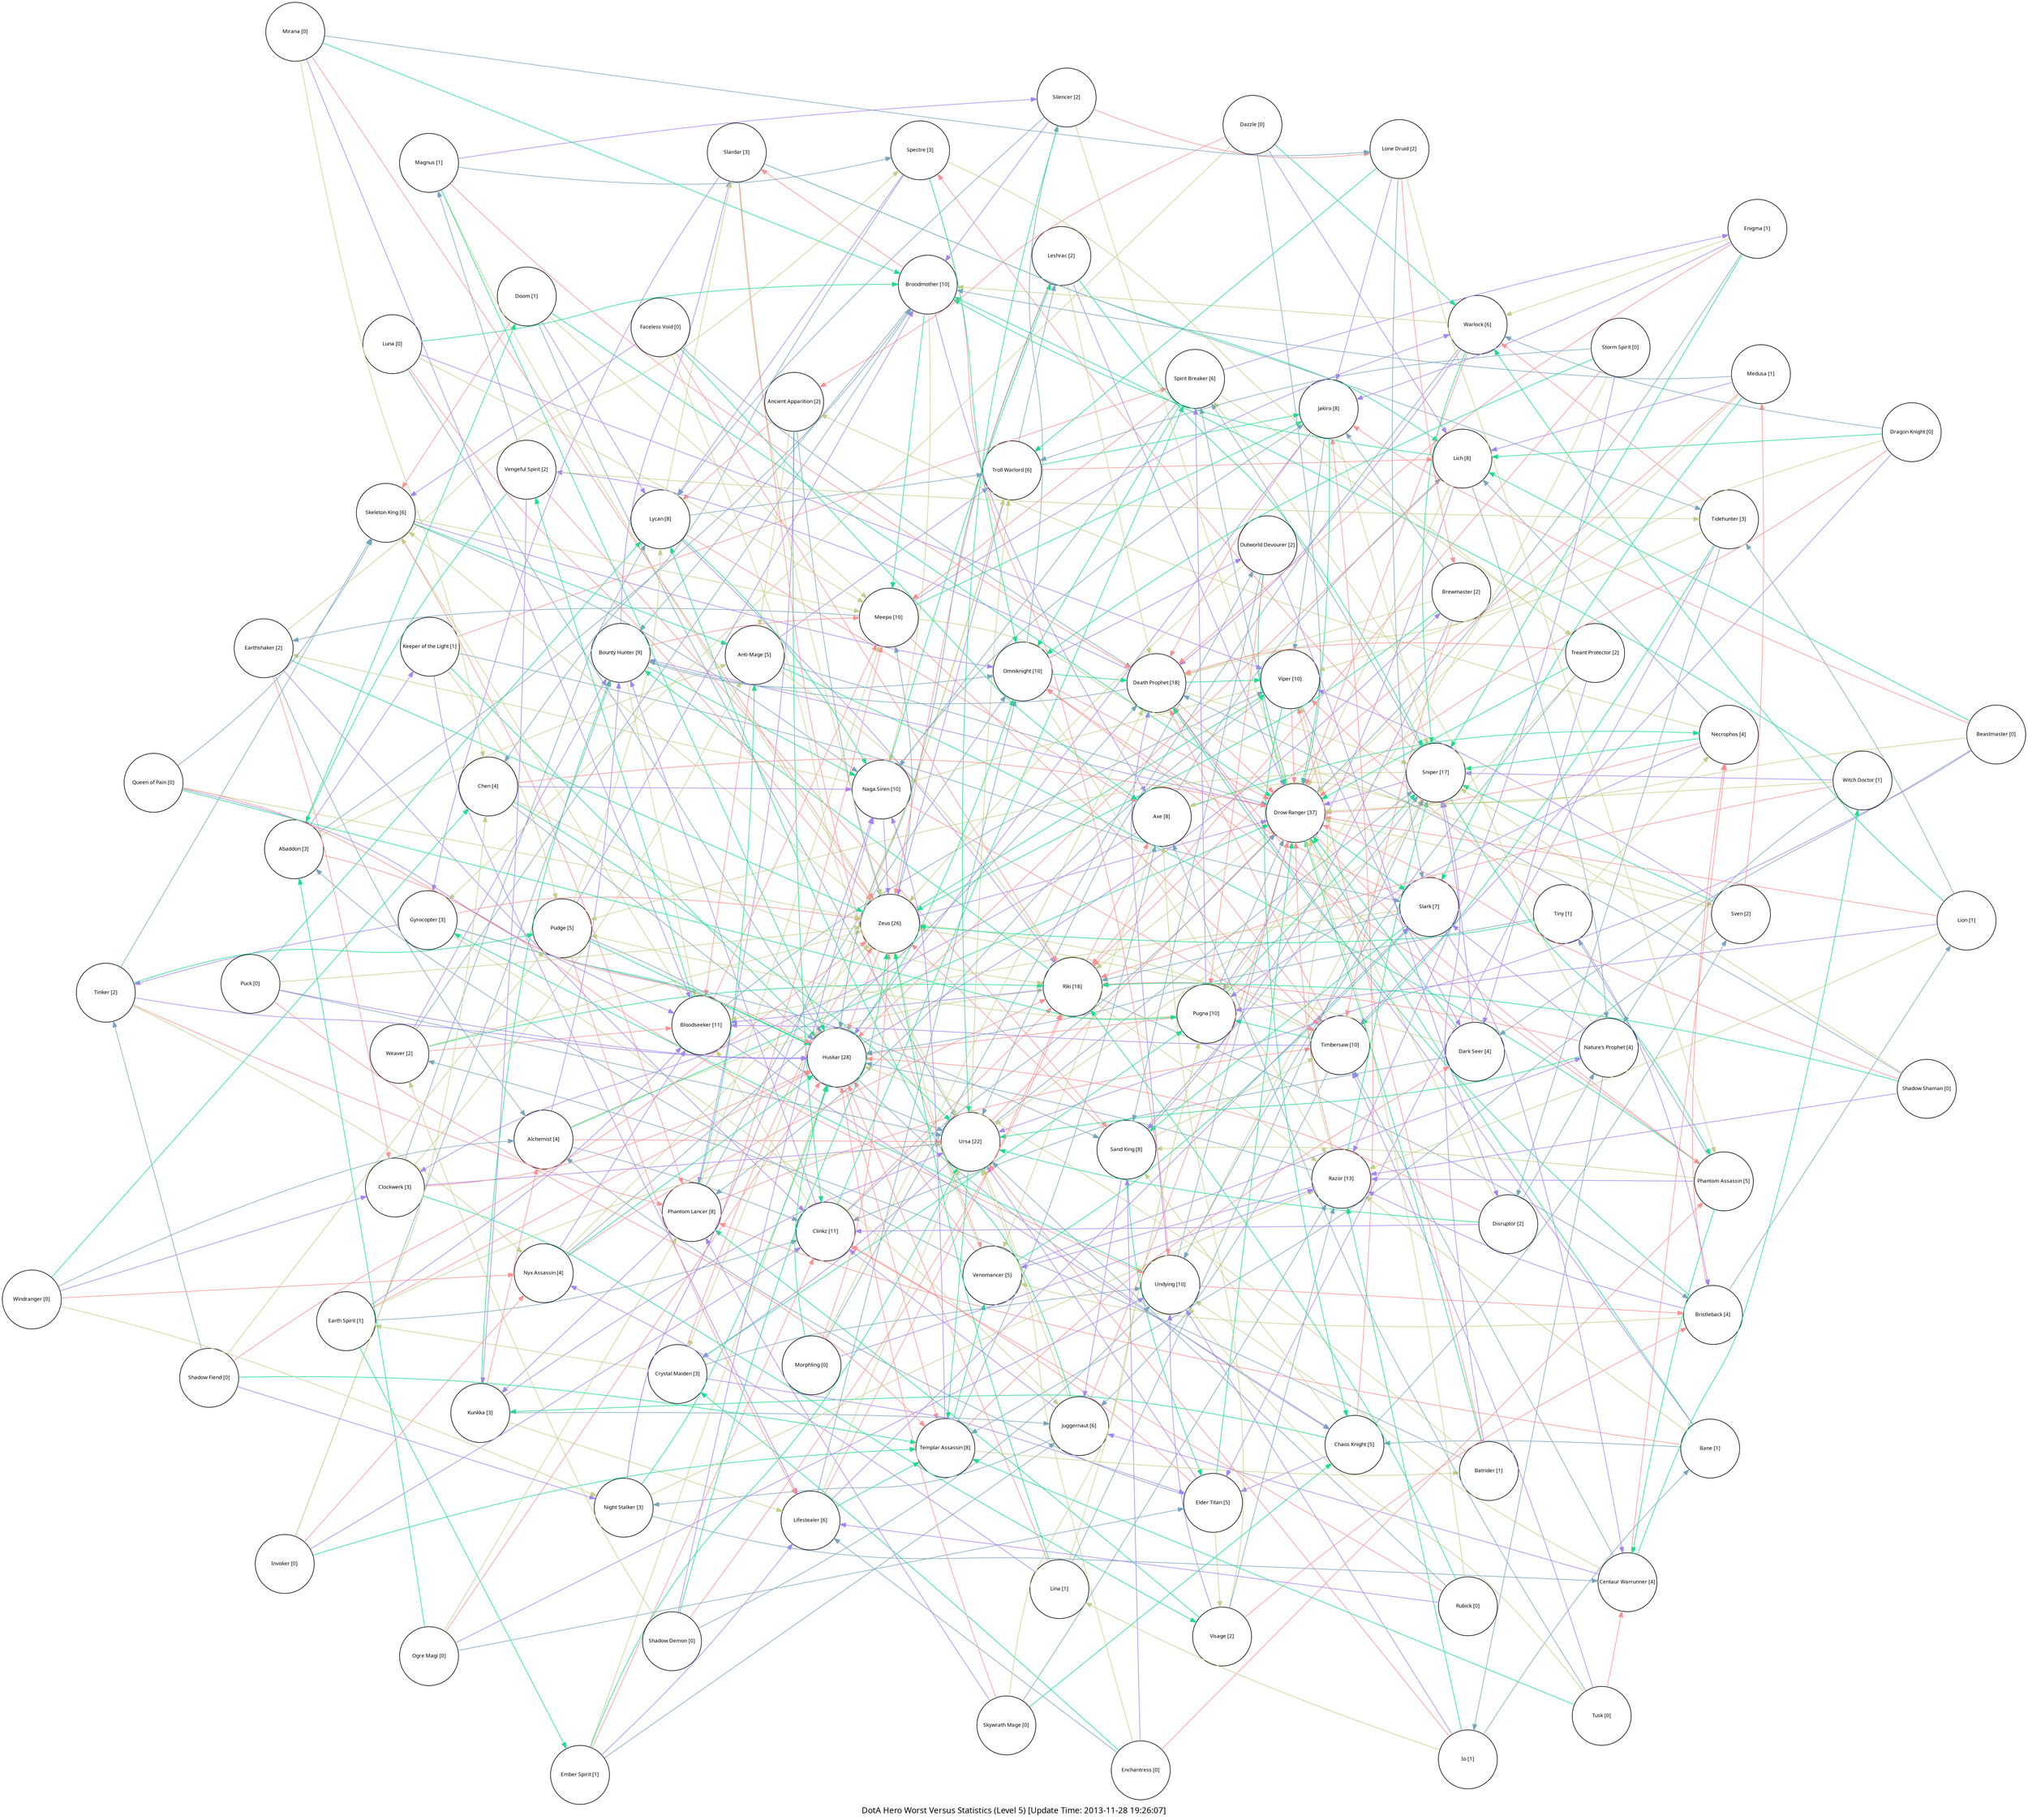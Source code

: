 digraph worst_level_5
{
    layout = neato;
    overlap = false;
    splines = true;
    fontname = "Calibri";
    label = "DotA Hero Worst Versus Statistics (Level 5) [Update Time: 2013-11-28 19:26:07]";
    sep = "+64";
    node [fontname = "Calibri", fontsize = 9, fixedsize = true, width = 1.4, height = 1.4];
    h0 [href = "http://dotabuff.com/heroes/abaddon", label = "Abaddon [3]"];
    h0 -> h93 [color = "#fb9293", tooltip = "Abaddon → Undying [1]&#10;Advantage = -2.96%&#10;Win Rate = 55.04%&#10;Matches = 43251"];
    h0 -> h3 [color = "#c1d08b", tooltip = "Abaddon → Anti-Mage [2]&#10;Advantage = -2.86%&#10;Win Rate = 62.07%&#10;Matches = 99544"];
    h0 -> h23 [color = "#1dde8e", tooltip = "Abaddon → Doom [3]&#10;Advantage = -2.55%&#10;Win Rate = 55.5%&#10;Matches = 93129"];
    h0 -> h12 [color = "#79a6be", tooltip = "Abaddon → Broodmother [4]&#10;Advantage = -2.48%&#10;Win Rate = 58.7%&#10;Matches = 54623"];
    h0 -> h39 [color = "#a385f4", tooltip = "Abaddon → Keeper of the Light [5]&#10;Advantage = -2.46%&#10;Win Rate = 54.87%&#10;Matches = 51756"];
    h1 [href = "http://dotabuff.com/heroes/alchemist", label = "Alchemist [4]"];
    h1 -> h94 [color = "#fb9293", tooltip = "Alchemist → Ursa [1]&#10;Advantage = -5.18%&#10;Win Rate = 39.94%&#10;Matches = 129174"];
    h1 -> h69 [color = "#c1d08b", tooltip = "Alchemist → Riki [2]&#10;Advantage = -4.89%&#10;Win Rate = 41.68%&#10;Matches = 218965"];
    h1 -> h25 [color = "#1dde8e", tooltip = "Alchemist → Drow Ranger [3]&#10;Advantage = -3.77%&#10;Win Rate = 42.04%&#10;Matches = 191600"];
    h1 -> h16 [color = "#79a6be", tooltip = "Alchemist → Clinkz [4]&#10;Advantage = -3.48%&#10;Win Rate = 50.37%&#10;Matches = 116516"];
    h1 -> h9 [color = "#a385f4", tooltip = "Alchemist → Bounty Hunter [5]&#10;Advantage = -3.43%&#10;Win Rate = 48.08%&#10;Matches = 231963"];
    h2 [href = "http://dotabuff.com/heroes/ancient-apparition", label = "Ancient Apparition [2]"];
    h2 -> h48 [color = "#fb9293", tooltip = "Ancient Apparition → Lycan [1]&#10;Advantage = -3.45%&#10;Win Rate = 40.85%&#10;Matches = 31834"];
    h2 -> h3 [color = "#c1d08b", tooltip = "Ancient Apparition → Anti-Mage [2]&#10;Advantage = -3.2%&#10;Win Rate = 53.62%&#10;Matches = 73424"];
    h2 -> h16 [color = "#1dde8e", tooltip = "Ancient Apparition → Clinkz [3]&#10;Advantage = -3.13%&#10;Win Rate = 50.76%&#10;Matches = 53610"];
    h2 -> h103 [color = "#79a6be", tooltip = "Ancient Apparition → Zeus [4]&#10;Advantage = -3.11%&#10;Win Rate = 40.23%&#10;Matches = 54632"];
    h2 -> h63 [color = "#a385f4", tooltip = "Ancient Apparition → Phantom Lancer [5]&#10;Advantage = -2.79%&#10;Win Rate = 44.53%&#10;Matches = 59229"];
    h3 [href = "http://dotabuff.com/heroes/anti-mage", label = "Anti-Mage [5]"];
    h3 -> h8 [color = "#fb9293", tooltip = "Anti-Mage → Bloodseeker [1]&#10;Advantage = -6.51%&#10;Win Rate = 34.58%&#10;Matches = 269543"];
    h3 -> h69 [color = "#c1d08b", tooltip = "Anti-Mage → Riki [2]&#10;Advantage = -5.16%&#10;Win Rate = 35.12%&#10;Matches = 240288"];
    h3 -> h62 [color = "#1dde8e", tooltip = "Anti-Mage → Phantom Assassin [3]&#10;Advantage = -4.68%&#10;Win Rate = 42.95%&#10;Matches = 227493"];
    h3 -> h25 [color = "#79a6be", tooltip = "Anti-Mage → Drow Ranger [4]&#10;Advantage = -4.65%&#10;Win Rate = 34.88%&#10;Matches = 203467"];
    h3 -> h91 [color = "#a385f4", tooltip = "Anti-Mage → Troll Warlord [5]&#10;Advantage = -4.57%&#10;Win Rate = 42.63%&#10;Matches = 79614"];
    h4 [href = "http://dotabuff.com/heroes/axe", label = "Axe [8]"];
    h4 -> h87 [color = "#fb9293", tooltip = "Axe → Timbersaw [1]&#10;Advantage = -4.68%&#10;Win Rate = 45.75%&#10;Matches = 185724"];
    h4 -> h96 [color = "#c1d08b", tooltip = "Axe → Venomancer [2]&#10;Advantage = -4.24%&#10;Win Rate = 38.46%&#10;Matches = 174870"];
    h4 -> h56 [color = "#1dde8e", tooltip = "Axe → Necrophos [3]&#10;Advantage = -3.38%&#10;Win Rate = 39.7%&#10;Matches = 116347"];
    h4 -> h42 [color = "#79a6be", tooltip = "Axe → Lich [4]&#10;Advantage = -3.33%&#10;Win Rate = 38.84%&#10;Matches = 137751"];
    h4 -> h17 [color = "#a385f4", tooltip = "Axe → Clockwerk [5]&#10;Advantage = -3.17%&#10;Win Rate = 44.9%&#10;Matches = 147781"];
    h5 [href = "http://dotabuff.com/heroes/bane", label = "Bane [1]"];
    h5 -> h63 [color = "#fb9293", tooltip = "Bane → Phantom Lancer [1]&#10;Advantage = -3.19%&#10;Win Rate = 41.47%&#10;Matches = 55618"];
    h5 -> h68 [color = "#c1d08b", tooltip = "Bane → Razor [2]&#10;Advantage = -2.99%&#10;Win Rate = 43.12%&#10;Matches = 46130"];
    h5 -> h25 [color = "#1dde8e", tooltip = "Bane → Drow Ranger [3]&#10;Advantage = -2.8%&#10;Win Rate = 40.33%&#10;Matches = 86643"];
    h5 -> h14 [color = "#79a6be", tooltip = "Bane → Chaos Knight [4]&#10;Advantage = -2.7%&#10;Win Rate = 47.03%&#10;Matches = 38741"];
    h5 -> h21 [color = "#a385f4", tooltip = "Bane → Death Prophet [5]&#10;Advantage = -2.68%&#10;Win Rate = 36.66%&#10;Matches = 52080"];
    h6 [href = "http://dotabuff.com/heroes/batrider", label = "Batrider [1]"];
    h6 -> h97 [color = "#fb9293", tooltip = "Batrider → Viper [1]&#10;Advantage = -4.07%&#10;Win Rate = 35.82%&#10;Matches = 57846"];
    h6 -> h34 [color = "#c1d08b", tooltip = "Batrider → Huskar [2]&#10;Advantage = -3.51%&#10;Win Rate = 43.12%&#10;Matches = 45292"];
    h6 -> h25 [color = "#1dde8e", tooltip = "Batrider → Drow Ranger [3]&#10;Advantage = -3.16%&#10;Win Rate = 37.09%&#10;Matches = 69722"];
    h6 -> h100 [color = "#79a6be", tooltip = "Batrider → Weaver [4]&#10;Advantage = -3.16%&#10;Win Rate = 39.37%&#10;Matches = 65533"];
    h6 -> h80 [color = "#a385f4", tooltip = "Batrider → Sniper [5]&#10;Advantage = -3.04%&#10;Win Rate = 41.65%&#10;Matches = 78250"];
    h7 [href = "http://dotabuff.com/heroes/beastmaster", label = "Beastmaster [0]"];
    h7 -> h37 [color = "#fb9293", tooltip = "Beastmaster → Jakiro [1]&#10;Advantage = -3.09%&#10;Win Rate = 42.04%&#10;Matches = 29274"];
    h7 -> h4 [color = "#c1d08b", tooltip = "Beastmaster → Axe [2]&#10;Advantage = -2.71%&#10;Win Rate = 46.33%&#10;Matches = 57774"];
    h7 -> h42 [color = "#1dde8e", tooltip = "Beastmaster → Lich [3]&#10;Advantage = -2.31%&#10;Win Rate = 38.47%&#10;Matches = 37188"];
    h7 -> h19 [color = "#79a6be", tooltip = "Beastmaster → Dark Seer [4]&#10;Advantage = -2.28%&#10;Win Rate = 47.16%&#10;Matches = 28108"];
    h7 -> h94 [color = "#a385f4", tooltip = "Beastmaster → Ursa [5]&#10;Advantage = -2.23%&#10;Win Rate = 41.55%&#10;Matches = 40204"];
    h8 [href = "http://dotabuff.com/heroes/bloodseeker", label = "Bloodseeker [11]"];
    h8 -> h51 [color = "#fb9293", tooltip = "Bloodseeker → Meepo [1]&#10;Advantage = -4.75%&#10;Win Rate = 53.87%&#10;Matches = 76107"];
    h8 -> h76 [color = "#c1d08b", tooltip = "Bloodseeker → Skeleton King [2]&#10;Advantage = -3.82%&#10;Win Rate = 43.51%&#10;Matches = 175541"];
    h8 -> h95 [color = "#1dde8e", tooltip = "Bloodseeker → Vengeful Spirit [3]&#10;Advantage = -3.04%&#10;Win Rate = 45.79%&#10;Matches = 188251"];
    h8 -> h97 [color = "#79a6be", tooltip = "Bloodseeker → Viper [4]&#10;Advantage = -2.85%&#10;Win Rate = 46.26%&#10;Matches = 273529"];
    h8 -> h14 [color = "#a385f4", tooltip = "Bloodseeker → Chaos Knight [5]&#10;Advantage = -2.71%&#10;Win Rate = 53.38%&#10;Matches = 128275"];
    h9 [href = "http://dotabuff.com/heroes/bounty-hunter", label = "Bounty Hunter [9]"];
    h9 -> h51 [color = "#fb9293", tooltip = "Bounty Hunter → Meepo [1]&#10;Advantage = -4.12%&#10;Win Rate = 49.72%&#10;Matches = 74349"];
    h9 -> h8 [color = "#c1d08b", tooltip = "Bounty Hunter → Bloodseeker [2]&#10;Advantage = -3.91%&#10;Win Rate = 42.13%&#10;Matches = 393004"];
    h9 -> h54 [color = "#1dde8e", tooltip = "Bounty Hunter → Naga Siren [3]&#10;Advantage = -3.76%&#10;Win Rate = 49.28%&#10;Matches = 89737"];
    h9 -> h60 [color = "#79a6be", tooltip = "Bounty Hunter → Omniknight [4]&#10;Advantage = -3.46%&#10;Win Rate = 40.86%&#10;Matches = 131105"];
    h9 -> h78 [color = "#a385f4", tooltip = "Bounty Hunter → Slardar [5]&#10;Advantage = -3.35%&#10;Win Rate = 42.02%&#10;Matches = 240219"];
    h10 [href = "http://dotabuff.com/heroes/brewmaster", label = "Brewmaster [2]"];
    h10 -> h87 [color = "#fb9293", tooltip = "Brewmaster → Timbersaw [1]&#10;Advantage = -3.63%&#10;Win Rate = 47.08%&#10;Matches = 44373"];
    h10 -> h21 [color = "#c1d08b", tooltip = "Brewmaster → Death Prophet [2]&#10;Advantage = -3.5%&#10;Win Rate = 39.28%&#10;Matches = 35136"];
    h10 -> h103 [color = "#1dde8e", tooltip = "Brewmaster → Zeus [3]&#10;Advantage = -2.83%&#10;Win Rate = 41.2%&#10;Matches = 36198"];
    h10 -> h37 [color = "#79a6be", tooltip = "Brewmaster → Jakiro [4]&#10;Advantage = -2.5%&#10;Win Rate = 44.43%&#10;Matches = 27366"];
    h10 -> h71 [color = "#a385f4", tooltip = "Brewmaster → Sand King [5]&#10;Advantage = -2.47%&#10;Win Rate = 46.78%&#10;Matches = 34134"];
    h11 [href = "http://dotabuff.com/heroes/bristleback", label = "Bristleback [4]"];
    h11 -> h56 [color = "#fb9293", tooltip = "Bristleback → Necrophos [1]&#10;Advantage = -4.65%&#10;Win Rate = 41.26%&#10;Matches = 77881"];
    h11 -> h96 [color = "#c1d08b", tooltip = "Bristleback → Venomancer [2]&#10;Advantage = -3.93%&#10;Win Rate = 41.41%&#10;Matches = 108865"];
    h11 -> h21 [color = "#1dde8e", tooltip = "Bristleback → Death Prophet [3]&#10;Advantage = -3.36%&#10;Win Rate = 41.63%&#10;Matches = 89201"];
    h11 -> h45 [color = "#79a6be", tooltip = "Bristleback → Lion [4]&#10;Advantage = -3.28%&#10;Win Rate = 49.63%&#10;Matches = 107330"];
    h11 -> h68 [color = "#a385f4", tooltip = "Bristleback → Razor [5]&#10;Advantage = -3.06%&#10;Win Rate = 48.64%&#10;Matches = 74592"];
    h12 [href = "http://dotabuff.com/heroes/broodmother", label = "Broodmother [10]"];
    h12 -> h78 [color = "#fb9293", tooltip = "Broodmother → Slardar [1]&#10;Advantage = -5.43%&#10;Win Rate = 37.95%&#10;Matches = 67383"];
    h12 -> h54 [color = "#c1d08b", tooltip = "Broodmother → Naga Siren [2]&#10;Advantage = -5.21%&#10;Win Rate = 45.97%&#10;Matches = 34130"];
    h12 -> h51 [color = "#1dde8e", tooltip = "Broodmother → Meepo [3]&#10;Advantage = -4.95%&#10;Win Rate = 47.0%&#10;Matches = 30238"];
    h12 -> h9 [color = "#79a6be", tooltip = "Broodmother → Bounty Hunter [4]&#10;Advantage = -4.64%&#10;Win Rate = 44.28%&#10;Matches = 162486"];
    h12 -> h4 [color = "#a385f4", tooltip = "Broodmother → Axe [5]&#10;Advantage = -4.63%&#10;Win Rate = 42.88%&#10;Matches = 109826"];
    h13 [href = "http://dotabuff.com/heroes/centaur-warrunner", label = "Centaur Warrunner [4]"];
    h13 -> h56 [color = "#fb9293", tooltip = "Centaur Warrunner → Necrophos [1]&#10;Advantage = -3.63%&#10;Win Rate = 44.69%&#10;Matches = 56953"];
    h13 -> h93 [color = "#c1d08b", tooltip = "Centaur Warrunner → Undying [2]&#10;Advantage = -3.45%&#10;Win Rate = 51.91%&#10;Matches = 37036"];
    h13 -> h102 [color = "#1dde8e", tooltip = "Centaur Warrunner → Witch Doctor [3]&#10;Advantage = -2.9%&#10;Win Rate = 49.55%&#10;Matches = 53961"];
    h13 -> h87 [color = "#79a6be", tooltip = "Centaur Warrunner → Timbersaw [4]&#10;Advantage = -2.77%&#10;Win Rate = 52.61%&#10;Matches = 82627"];
    h13 -> h38 [color = "#a385f4", tooltip = "Centaur Warrunner → Juggernaut [5]&#10;Advantage = -2.56%&#10;Win Rate = 52.05%&#10;Matches = 105643"];
    h14 [href = "http://dotabuff.com/heroes/chaos-knight", label = "Chaos Knight [5]"];
    h14 -> h37 [color = "#fb9293", tooltip = "Chaos Knight → Jakiro [1]&#10;Advantage = -3.78%&#10;Win Rate = 40.35%&#10;Matches = 52984"];
    h14 -> h71 [color = "#c1d08b", tooltip = "Chaos Knight → Sand King [2]&#10;Advantage = -3.76%&#10;Win Rate = 42.68%&#10;Matches = 65054"];
    h14 -> h40 [color = "#1dde8e", tooltip = "Chaos Knight → Kunkka [3]&#10;Advantage = -3.73%&#10;Win Rate = 43.52%&#10;Matches = 95635"];
    h14 -> h84 [color = "#79a6be", tooltip = "Chaos Knight → Sven [4]&#10;Advantage = -3.62%&#10;Win Rate = 43.06%&#10;Matches = 82479"];
    h14 -> h28 [color = "#a385f4", tooltip = "Chaos Knight → Elder Titan [5]&#10;Advantage = -3.6%&#10;Win Rate = 40.9%&#10;Matches = 41105"];
    h15 [href = "http://dotabuff.com/heroes/chen", label = "Chen [4]"];
    h15 -> h25 [color = "#fb9293", tooltip = "Chen → Drow Ranger [1]&#10;Advantage = -4.17%&#10;Win Rate = 37.84%&#10;Matches = 34558"];
    h15 -> h69 [color = "#c1d08b", tooltip = "Chen → Riki [2]&#10;Advantage = -3.48%&#10;Win Rate = 39.04%&#10;Matches = 38101"];
    h15 -> h94 [color = "#1dde8e", tooltip = "Chen → Ursa [3]&#10;Advantage = -3.43%&#10;Win Rate = 37.69%&#10;Matches = 24762"];
    h15 -> h34 [color = "#79a6be", tooltip = "Chen → Huskar [4]&#10;Advantage = -2.97%&#10;Win Rate = 45.3%&#10;Matches = 22255"];
    h15 -> h54 [color = "#a385f4", tooltip = "Chen → Naga Siren [5]&#10;Advantage = -2.96%&#10;Win Rate = 47.12%&#10;Matches = 13919"];
    h16 [href = "http://dotabuff.com/heroes/clinkz", label = "Clinkz [11]"];
    h16 -> h69 [color = "#fb9293", tooltip = "Clinkz → Riki [1]&#10;Advantage = -4.4%&#10;Win Rate = 38.86%&#10;Matches = 228299"];
    h16 -> h8 [color = "#c1d08b", tooltip = "Clinkz → Bloodseeker [2]&#10;Advantage = -3.95%&#10;Win Rate = 39.52%&#10;Matches = 204208"];
    h16 -> h82 [color = "#1dde8e", tooltip = "Clinkz → Spirit Breaker [3]&#10;Advantage = -3.58%&#10;Win Rate = 41.53%&#10;Matches = 162451"];
    h16 -> h25 [color = "#79a6be", tooltip = "Clinkz → Drow Ranger [4]&#10;Advantage = -3.57%&#10;Win Rate = 38.92%&#10;Matches = 197538"];
    h16 -> h9 [color = "#a385f4", tooltip = "Clinkz → Bounty Hunter [5]&#10;Advantage = -3.54%&#10;Win Rate = 44.57%&#10;Matches = 247170"];
    h17 [href = "http://dotabuff.com/heroes/clockwerk", label = "Clockwerk [3]"];
    h17 -> h34 [color = "#fb9293", tooltip = "Clockwerk → Huskar [1]&#10;Advantage = -5.11%&#10;Win Rate = 49.63%&#10;Matches = 83343"];
    h17 -> h3 [color = "#c1d08b", tooltip = "Clockwerk → Anti-Mage [2]&#10;Advantage = -4.42%&#10;Win Rate = 54.99%&#10;Matches = 123913"];
    h17 -> h98 [color = "#1dde8e", tooltip = "Clockwerk → Visage [3]&#10;Advantage = -3.79%&#10;Win Rate = 49.59%&#10;Matches = 36760"];
    h17 -> h48 [color = "#79a6be", tooltip = "Clockwerk → Lycan [4]&#10;Advantage = -3.65%&#10;Win Rate = 43.09%&#10;Matches = 52521"];
    h17 -> h94 [color = "#a385f4", tooltip = "Clockwerk → Ursa [5]&#10;Advantage = -3.55%&#10;Win Rate = 43.85%&#10;Matches = 88535"];
    h18 [href = "http://dotabuff.com/heroes/crystal-maiden", label = "Crystal Maiden [3]"];
    h18 -> h103 [color = "#fb9293", tooltip = "Crystal Maiden → Zeus [1]&#10;Advantage = -3.31%&#10;Win Rate = 45.87%&#10;Matches = 142422"];
    h18 -> h27 [color = "#c1d08b", tooltip = "Crystal Maiden → Earth Spirit [2]&#10;Advantage = -2.64%&#10;Win Rate = 63.4%&#10;Matches = 90654"];
    h18 -> h66 [color = "#1dde8e", tooltip = "Crystal Maiden → Pugna [3]&#10;Advantage = -2.61%&#10;Win Rate = 53.76%&#10;Matches = 99986"];
    h18 -> h93 [color = "#79a6be", tooltip = "Crystal Maiden → Undying [4]&#10;Advantage = -2.42%&#10;Win Rate = 53.24%&#10;Matches = 74536"];
    h18 -> h28 [color = "#a385f4", tooltip = "Crystal Maiden → Elder Titan [5]&#10;Advantage = -2.41%&#10;Win Rate = 49.96%&#10;Matches = 81204"];
    h19 [href = "http://dotabuff.com/heroes/dark-seer", label = "Dark Seer [4]"];
    h19 -> h21 [color = "#fb9293", tooltip = "Dark Seer → Death Prophet [1]&#10;Advantage = -4.06%&#10;Win Rate = 37.63%&#10;Matches = 60611"];
    h19 -> h103 [color = "#c1d08b", tooltip = "Dark Seer → Zeus [2]&#10;Advantage = -3.32%&#10;Win Rate = 39.59%&#10;Matches = 59853"];
    h19 -> h25 [color = "#1dde8e", tooltip = "Dark Seer → Drow Ranger [3]&#10;Advantage = -2.91%&#10;Win Rate = 42.41%&#10;Matches = 89122"];
    h19 -> h16 [color = "#79a6be", tooltip = "Dark Seer → Clinkz [4]&#10;Advantage = -2.8%&#10;Win Rate = 50.64%&#10;Matches = 59722"];
    h19 -> h80 [color = "#a385f4", tooltip = "Dark Seer → Sniper [5]&#10;Advantage = -2.77%&#10;Win Rate = 47.02%&#10;Matches = 101273"];
    h20 [href = "http://dotabuff.com/heroes/dazzle", label = "Dazzle [0]"];
    h20 -> h2 [color = "#fb9293", tooltip = "Dazzle → Ancient Apparition [1]&#10;Advantage = -3.74%&#10;Win Rate = 50.44%&#10;Matches = 39580"];
    h20 -> h33 [color = "#c1d08b", tooltip = "Dazzle → Gyrocopter [2]&#10;Advantage = -3.19%&#10;Win Rate = 54.08%&#10;Matches = 50102"];
    h20 -> h99 [color = "#1dde8e", tooltip = "Dazzle → Warlock [3]&#10;Advantage = -3.18%&#10;Win Rate = 44.45%&#10;Matches = 51232"];
    h20 -> h25 [color = "#79a6be", tooltip = "Dazzle → Drow Ranger [4]&#10;Advantage = -3.03%&#10;Win Rate = 46.75%&#10;Matches = 89896"];
    h20 -> h42 [color = "#a385f4", tooltip = "Dazzle → Lich [5]&#10;Advantage = -2.85%&#10;Win Rate = 43.08%&#10;Matches = 60243"];
    h21 [href = "http://dotabuff.com/heroes/death-prophet", label = "Death Prophet [18]"];
    h21 -> h25 [color = "#fb9293", tooltip = "Death Prophet → Drow Ranger [1]&#10;Advantage = -6.43%&#10;Win Rate = 48.39%&#10;Matches = 232069"];
    h21 -> h80 [color = "#c1d08b", tooltip = "Death Prophet → Sniper [2]&#10;Advantage = -4.72%&#10;Win Rate = 54.1%&#10;Matches = 246534"];
    h21 -> h97 [color = "#1dde8e", tooltip = "Death Prophet → Viper [3]&#10;Advantage = -3.57%&#10;Win Rate = 50.23%&#10;Matches = 181905"];
    h21 -> h9 [color = "#79a6be", tooltip = "Death Prophet → Bounty Hunter [4]&#10;Advantage = -3.11%&#10;Win Rate = 56.67%&#10;Matches = 222692"];
    h21 -> h95 [color = "#a385f4", tooltip = "Death Prophet → Vengeful Spirit [5]&#10;Advantage = -2.54%&#10;Win Rate = 50.82%&#10;Matches = 124429"];
    h22 [href = "http://dotabuff.com/heroes/disruptor", label = "Disruptor [2]"];
    h22 -> h34 [color = "#fb9293", tooltip = "Disruptor → Huskar [1]&#10;Advantage = -3.22%&#10;Win Rate = 53.81%&#10;Matches = 55597"];
    h22 -> h25 [color = "#c1d08b", tooltip = "Disruptor → Drow Ranger [2]&#10;Advantage = -2.9%&#10;Win Rate = 47.77%&#10;Matches = 87189"];
    h22 -> h94 [color = "#1dde8e", tooltip = "Disruptor → Ursa [3]&#10;Advantage = -2.73%&#10;Win Rate = 47.08%&#10;Matches = 59915"];
    h22 -> h55 [color = "#79a6be", tooltip = "Disruptor → Nature's Prophet [4]&#10;Advantage = -2.7%&#10;Win Rate = 52.8%&#10;Matches = 107909"];
    h22 -> h16 [color = "#a385f4", tooltip = "Disruptor → Clinkz [5]&#10;Advantage = -2.61%&#10;Win Rate = 56.1%&#10;Matches = 55562"];
    h23 [href = "http://dotabuff.com/heroes/doom", label = "Doom [1]"];
    h23 -> h76 [color = "#fb9293", tooltip = "Doom → Skeleton King [1]&#10;Advantage = -4.09%&#10;Win Rate = 39.83%&#10;Matches = 90507"];
    h23 -> h51 [color = "#c1d08b", tooltip = "Doom → Meepo [2]&#10;Advantage = -3.9%&#10;Win Rate = 51.17%&#10;Matches = 37094"];
    h23 -> h25 [color = "#1dde8e", tooltip = "Doom → Drow Ranger [3]&#10;Advantage = -3.86%&#10;Win Rate = 42.27%&#10;Matches = 138667"];
    h23 -> h94 [color = "#79a6be", tooltip = "Doom → Ursa [4]&#10;Advantage = -3.81%&#10;Win Rate = 41.49%&#10;Matches = 96590"];
    h23 -> h48 [color = "#a385f4", tooltip = "Doom → Lycan [5]&#10;Advantage = -3.63%&#10;Win Rate = 40.99%&#10;Matches = 55627"];
    h24 [href = "http://dotabuff.com/heroes/dragon-knight", label = "Dragon Knight [0]"];
    h24 -> h25 [color = "#fb9293", tooltip = "Dragon Knight → Drow Ranger [1]&#10;Advantage = -3.91%&#10;Win Rate = 42.35%&#10;Matches = 191000"];
    h24 -> h97 [color = "#c1d08b", tooltip = "Dragon Knight → Viper [2]&#10;Advantage = -2.95%&#10;Win Rate = 42.67%&#10;Matches = 150305"];
    h24 -> h42 [color = "#1dde8e", tooltip = "Dragon Knight → Lich [3]&#10;Advantage = -2.77%&#10;Win Rate = 39.35%&#10;Matches = 98731"];
    h24 -> h99 [color = "#79a6be", tooltip = "Dragon Knight → Warlock [4]&#10;Advantage = -2.41%&#10;Win Rate = 41.35%&#10;Matches = 88212"];
    h24 -> h87 [color = "#a385f4", tooltip = "Dragon Knight → Timbersaw [5]&#10;Advantage = -2.23%&#10;Win Rate = 47.73%&#10;Matches = 101243"];
    h25 [href = "http://dotabuff.com/heroes/drow-ranger", label = "Drow Ranger [37]"];
    h25 -> h62 [color = "#fb9293", tooltip = "Drow Ranger → Phantom Assassin [1]&#10;Advantage = -4.57%&#10;Win Rate = 54.12%&#10;Matches = 353892"];
    h25 -> h69 [color = "#c1d08b", tooltip = "Drow Ranger → Riki [2]&#10;Advantage = -3.19%&#10;Win Rate = 48.15%&#10;Matches = 530771"];
    h25 -> h79 [color = "#1dde8e", tooltip = "Drow Ranger → Slark [3]&#10;Advantage = -3.13%&#10;Win Rate = 49.03%&#10;Matches = 247204"];
    h25 -> h82 [color = "#79a6be", tooltip = "Drow Ranger → Spirit Breaker [4]&#10;Advantage = -2.96%&#10;Win Rate = 50.28%&#10;Matches = 350996"];
    h25 -> h9 [color = "#a385f4", tooltip = "Drow Ranger → Bounty Hunter [5]&#10;Advantage = -2.48%&#10;Win Rate = 53.57%&#10;Matches = 434127"];
    h26 [href = "http://dotabuff.com/heroes/earthshaker", label = "Earthshaker [2]"];
    h26 -> h17 [color = "#fb9293", tooltip = "Earthshaker → Clockwerk [1]&#10;Advantage = -3.79%&#10;Win Rate = 44.63%&#10;Matches = 134683"];
    h26 -> h81 [color = "#c1d08b", tooltip = "Earthshaker → Spectre [2]&#10;Advantage = -3.48%&#10;Win Rate = 42.07%&#10;Matches = 104976"];
    h26 -> h103 [color = "#1dde8e", tooltip = "Earthshaker → Zeus [3]&#10;Advantage = -3.18%&#10;Win Rate = 40.55%&#10;Matches = 108706"];
    h26 -> h1 [color = "#79a6be", tooltip = "Earthshaker → Alchemist [4]&#10;Advantage = -2.94%&#10;Win Rate = 47.91%&#10;Matches = 148483"];
    h26 -> h16 [color = "#a385f4", tooltip = "Earthshaker → Clinkz [5]&#10;Advantage = -2.81%&#10;Win Rate = 51.46%&#10;Matches = 105870"];
    h27 [href = "http://dotabuff.com/heroes/earth-spirit", label = "Earth Spirit [1]"];
    h27 -> h34 [color = "#fb9293", tooltip = "Earth Spirit → Huskar [1]&#10;Advantage = -4.98%&#10;Win Rate = 37.05%&#10;Matches = 42324"];
    h27 -> h94 [color = "#c1d08b", tooltip = "Earth Spirit → Ursa [2]&#10;Advantage = -4.12%&#10;Win Rate = 30.64%&#10;Matches = 44781"];
    h27 -> h29 [color = "#1dde8e", tooltip = "Earth Spirit → Ember Spirit [3]&#10;Advantage = -3.68%&#10;Win Rate = 44.64%&#10;Matches = 208363"];
    h27 -> h16 [color = "#79a6be", tooltip = "Earth Spirit → Clinkz [4]&#10;Advantage = -3.62%&#10;Win Rate = 40.12%&#10;Matches = 46153"];
    h27 -> h8 [color = "#a385f4", tooltip = "Earth Spirit → Bloodseeker [5]&#10;Advantage = -3.56%&#10;Win Rate = 33.07%&#10;Matches = 84725"];
    h28 [href = "http://dotabuff.com/heroes/elder-titan", label = "Elder Titan [5]"];
    h28 -> h16 [color = "#fb9293", tooltip = "Elder Titan → Clinkz [1]&#10;Advantage = -3.35%&#10;Win Rate = 54.09%&#10;Matches = 47423"];
    h28 -> h98 [color = "#c1d08b", tooltip = "Elder Titan → Visage [2]&#10;Advantage = -3.28%&#10;Win Rate = 51.15%&#10;Matches = 20039"];
    h28 -> h25 [color = "#1dde8e", tooltip = "Elder Titan → Drow Ranger [3]&#10;Advantage = -3.25%&#10;Win Rate = 46.06%&#10;Matches = 67783"];
    h28 -> h1 [color = "#79a6be", tooltip = "Elder Titan → Alchemist [4]&#10;Advantage = -3.22%&#10;Win Rate = 50.76%&#10;Matches = 68147"];
    h28 -> h94 [color = "#a385f4", tooltip = "Elder Titan → Ursa [5]&#10;Advantage = -3.02%&#10;Win Rate = 45.46%&#10;Matches = 48771"];
    h29 [href = "http://dotabuff.com/heroes/ember-spirit", label = "Ember Spirit [1]"];
    h29 -> h16 [color = "#fb9293", tooltip = "Ember Spirit → Clinkz [1]&#10;Advantage = -4.57%&#10;Win Rate = 41.72%&#10;Matches = 71723"];
    h29 -> h34 [color = "#c1d08b", tooltip = "Ember Spirit → Huskar [2]&#10;Advantage = -4.28%&#10;Win Rate = 40.19%&#10;Matches = 66527"];
    h29 -> h94 [color = "#1dde8e", tooltip = "Ember Spirit → Ursa [3]&#10;Advantage = -4.23%&#10;Win Rate = 33.03%&#10;Matches = 70091"];
    h29 -> h38 [color = "#79a6be", tooltip = "Ember Spirit → Juggernaut [4]&#10;Advantage = -4.01%&#10;Win Rate = 37.63%&#10;Matches = 123962"];
    h29 -> h43 [color = "#a385f4", tooltip = "Ember Spirit → Lifestealer [5]&#10;Advantage = -3.88%&#10;Win Rate = 39.76%&#10;Matches = 95823"];
    h30 [href = "http://dotabuff.com/heroes/enchantress", label = "Enchantress [0]"];
    h30 -> h62 [color = "#fb9293", tooltip = "Enchantress → Phantom Assassin [1]&#10;Advantage = -2.87%&#10;Win Rate = 47.15%&#10;Matches = 86289"];
    h30 -> h94 [color = "#c1d08b", tooltip = "Enchantress → Ursa [2]&#10;Advantage = -2.84%&#10;Win Rate = 38.42%&#10;Matches = 58726"];
    h30 -> h18 [color = "#1dde8e", tooltip = "Enchantress → Crystal Maiden [3]&#10;Advantage = -2.78%&#10;Win Rate = 38.06%&#10;Matches = 77745"];
    h30 -> h43 [color = "#79a6be", tooltip = "Enchantress → Lifestealer [4]&#10;Advantage = -2.78%&#10;Win Rate = 44.71%&#10;Matches = 65913"];
    h30 -> h71 [color = "#a385f4", tooltip = "Enchantress → Sand King [5]&#10;Advantage = -2.63%&#10;Win Rate = 42.17%&#10;Matches = 46390"];
    h31 [href = "http://dotabuff.com/heroes/enigma", label = "Enigma [1]"];
    h31 -> h21 [color = "#fb9293", tooltip = "Enigma → Death Prophet [1]&#10;Advantage = -3.62%&#10;Win Rate = 36.06%&#10;Matches = 42712"];
    h31 -> h99 [color = "#c1d08b", tooltip = "Enigma → Warlock [2]&#10;Advantage = -3.47%&#10;Win Rate = 37.85%&#10;Matches = 39628"];
    h31 -> h80 [color = "#1dde8e", tooltip = "Enigma → Sniper [3]&#10;Advantage = -3.4%&#10;Win Rate = 44.51%&#10;Matches = 75035"];
    h31 -> h25 [color = "#79a6be", tooltip = "Enigma → Drow Ranger [4]&#10;Advantage = -2.85%&#10;Win Rate = 40.53%&#10;Matches = 65494"];
    h31 -> h37 [color = "#a385f4", tooltip = "Enigma → Jakiro [5]&#10;Advantage = -2.58%&#10;Win Rate = 41.3%&#10;Matches = 35754"];
    h32 [href = "http://dotabuff.com/heroes/faceless-void", label = "Faceless Void [0]"];
    h32 -> h69 [color = "#fb9293", tooltip = "Faceless Void → Riki [1]&#10;Advantage = -3.43%&#10;Win Rate = 40.75%&#10;Matches = 210456"];
    h32 -> h94 [color = "#c1d08b", tooltip = "Faceless Void → Ursa [2]&#10;Advantage = -3.4%&#10;Win Rate = 39.33%&#10;Matches = 123744"];
    h32 -> h4 [color = "#1dde8e", tooltip = "Faceless Void → Axe [3]&#10;Advantage = -3.31%&#10;Win Rate = 44.58%&#10;Matches = 159086"];
    h32 -> h21 [color = "#79a6be", tooltip = "Faceless Void → Death Prophet [4]&#10;Advantage = -3.3%&#10;Win Rate = 36.4%&#10;Matches = 99844"];
    h32 -> h76 [color = "#a385f4", tooltip = "Faceless Void → Skeleton King [5]&#10;Advantage = -3.15%&#10;Win Rate = 38.03%&#10;Matches = 96267"];
    h33 [href = "http://dotabuff.com/heroes/gyrocopter", label = "Gyrocopter [3]"];
    h33 -> h103 [color = "#fb9293", tooltip = "Gyrocopter → Zeus [1]&#10;Advantage = -3.87%&#10;Win Rate = 36.45%&#10;Matches = 76951"];
    h33 -> h38 [color = "#c1d08b", tooltip = "Gyrocopter → Juggernaut [2]&#10;Advantage = -2.66%&#10;Win Rate = 43.46%&#10;Matches = 130290"];
    h33 -> h34 [color = "#1dde8e", tooltip = "Gyrocopter → Huskar [3]&#10;Advantage = -2.46%&#10;Win Rate = 46.57%&#10;Matches = 79666"];
    h33 -> h71 [color = "#79a6be", tooltip = "Gyrocopter → Sand King [4]&#10;Advantage = -2.4%&#10;Win Rate = 43.06%&#10;Matches = 72259"];
    h33 -> h88 [color = "#a385f4", tooltip = "Gyrocopter → Tinker [5]&#10;Advantage = -2.38%&#10;Win Rate = 50.3%&#10;Matches = 41351"];
    h34 [href = "http://dotabuff.com/heroes/huskar", label = "Huskar [28]"];
    h34 -> h85 [color = "#fb9293", tooltip = "Huskar → Templar Assassin [1]&#10;Advantage = -4.71%&#10;Win Rate = 47.11%&#10;Matches = 113568"];
    h34 -> h91 [color = "#c1d08b", tooltip = "Huskar → Troll Warlord [2]&#10;Advantage = -4.66%&#10;Win Rate = 47.23%&#10;Matches = 80594"];
    h34 -> h60 [color = "#1dde8e", tooltip = "Huskar → Omniknight [3]&#10;Advantage = -3.8%&#10;Win Rate = 39.64%&#10;Matches = 65907"];
    h34 -> h14 [color = "#79a6be", tooltip = "Huskar → Chaos Knight [4]&#10;Advantage = -3.69%&#10;Win Rate = 46.96%&#10;Matches = 76673"];
    h34 -> h10 [color = "#a385f4", tooltip = "Huskar → Brewmaster [5]&#10;Advantage = -3.32%&#10;Win Rate = 44.27%&#10;Matches = 38681"];
    h35 [href = "http://dotabuff.com/heroes/invoker", label = "Invoker [0]"];
    h35 -> h58 [color = "#fb9293", tooltip = "Invoker → Nyx Assassin [1]&#10;Advantage = -3.37%&#10;Win Rate = 45.08%&#10;Matches = 180021"];
    h35 -> h15 [color = "#c1d08b", tooltip = "Invoker → Chen [2]&#10;Advantage = -3.2%&#10;Win Rate = 47.46%&#10;Matches = 47530"];
    h35 -> h85 [color = "#1dde8e", tooltip = "Invoker → Templar Assassin [3]&#10;Advantage = -3.16%&#10;Win Rate = 46.95%&#10;Matches = 179409"];
    h35 -> h9 [color = "#79a6be", tooltip = "Invoker → Bounty Hunter [4]&#10;Advantage = -3.09%&#10;Win Rate = 45.06%&#10;Matches = 372040"];
    h35 -> h16 [color = "#a385f4", tooltip = "Invoker → Clinkz [5]&#10;Advantage = -3.04%&#10;Win Rate = 47.43%&#10;Matches = 168869"];
    h36 [href = "http://dotabuff.com/heroes/io", label = "Io [1]"];
    h36 -> h94 [color = "#fb9293", tooltip = "Io → Ursa [1]&#10;Advantage = -3.32%&#10;Win Rate = 31.29%&#10;Matches = 29539"];
    h36 -> h44 [color = "#c1d08b", tooltip = "Io → Lina [2]&#10;Advantage = -3.07%&#10;Win Rate = 39.78%&#10;Matches = 28907"];
    h36 -> h68 [color = "#1dde8e", tooltip = "Io → Razor [3]&#10;Advantage = -2.82%&#10;Win Rate = 35.56%&#10;Matches = 23132"];
    h36 -> h5 [color = "#79a6be", tooltip = "Io → Bane [4]&#10;Advantage = -2.72%&#10;Win Rate = 39.73%&#10;Matches = 17411"];
    h36 -> h93 [color = "#a385f4", tooltip = "Io → Undying [5]&#10;Advantage = -2.71%&#10;Win Rate = 36.82%&#10;Matches = 15115"];
    h37 [href = "http://dotabuff.com/heroes/jakiro", label = "Jakiro [8]"];
    h37 -> h21 [color = "#fb9293", tooltip = "Jakiro → Death Prophet [1]&#10;Advantage = -3.4%&#10;Win Rate = 42.65%&#10;Matches = 69103"];
    h37 -> h80 [color = "#c1d08b", tooltip = "Jakiro → Sniper [2]&#10;Advantage = -3.28%&#10;Win Rate = 50.98%&#10;Matches = 122681"];
    h37 -> h25 [color = "#1dde8e", tooltip = "Jakiro → Drow Ranger [3]&#10;Advantage = -2.97%&#10;Win Rate = 46.83%&#10;Matches = 111866"];
    h37 -> h97 [color = "#79a6be", tooltip = "Jakiro → Viper [4]&#10;Advantage = -2.77%&#10;Win Rate = 46.55%&#10;Matches = 90819"];
    h37 -> h34 [color = "#a385f4", tooltip = "Jakiro → Huskar [5]&#10;Advantage = -2.58%&#10;Win Rate = 53.49%&#10;Matches = 70419"];
    h38 [href = "http://dotabuff.com/heroes/juggernaut", label = "Juggernaut [6]"];
    h38 -> h25 [color = "#fb9293", tooltip = "Juggernaut → Drow Ranger [1]&#10;Advantage = -4.45%&#10;Win Rate = 43.03%&#10;Matches = 332015"];
    h38 -> h94 [color = "#c1d08b", tooltip = "Juggernaut → Ursa [2]&#10;Advantage = -4.12%&#10;Win Rate = 42.23%&#10;Matches = 176482"];
    h38 -> h48 [color = "#1dde8e", tooltip = "Juggernaut → Lycan [3]&#10;Advantage = -3.66%&#10;Win Rate = 41.88%&#10;Matches = 87426"];
    h38 -> h57 [color = "#79a6be", tooltip = "Juggernaut → Night Stalker [4]&#10;Advantage = -3.34%&#10;Win Rate = 46.38%&#10;Matches = 105027"];
    h38 -> h16 [color = "#a385f4", tooltip = "Juggernaut → Clinkz [5]&#10;Advantage = -3.17%&#10;Win Rate = 51.95%&#10;Matches = 151533"];
    h39 [href = "http://dotabuff.com/heroes/keeper-of-the-light", label = "Keeper of the Light [1]"];
    h39 -> h82 [color = "#fb9293", tooltip = "Keeper of the Light → Spirit Breaker [1]&#10;Advantage = -3.37%&#10;Win Rate = 46.16%&#10;Matches = 91847"];
    h39 -> h65 [color = "#c1d08b", tooltip = "Keeper of the Light → Pudge [2]&#10;Advantage = -3.34%&#10;Win Rate = 48.3%&#10;Matches = 206684"];
    h39 -> h34 [color = "#1dde8e", tooltip = "Keeper of the Light → Huskar [3]&#10;Advantage = -3.06%&#10;Win Rate = 50.02%&#10;Matches = 62049"];
    h39 -> h79 [color = "#79a6be", tooltip = "Keeper of the Light → Slark [4]&#10;Advantage = -2.6%&#10;Win Rate = 45.81%&#10;Matches = 80390"];
    h39 -> h43 [color = "#a385f4", tooltip = "Keeper of the Light → Lifestealer [5]&#10;Advantage = -2.24%&#10;Win Rate = 49.88%&#10;Matches = 78503"];
    h40 [href = "http://dotabuff.com/heroes/kunkka", label = "Kunkka [3]"];
    h40 -> h1 [color = "#fb9293", tooltip = "Kunkka → Alchemist [1]&#10;Advantage = -3.38%&#10;Win Rate = 48.11%&#10;Matches = 168052"];
    h40 -> h43 [color = "#c1d08b", tooltip = "Kunkka → Lifestealer [2]&#10;Advantage = -3.25%&#10;Win Rate = 49.04%&#10;Matches = 159166"];
    h40 -> h9 [color = "#1dde8e", tooltip = "Kunkka → Bounty Hunter [3]&#10;Advantage = -2.74%&#10;Win Rate = 49.75%&#10;Matches = 244441"];
    h40 -> h38 [color = "#79a6be", tooltip = "Kunkka → Juggernaut [4]&#10;Advantage = -2.63%&#10;Win Rate = 47.56%&#10;Matches = 214567"];
    h40 -> h94 [color = "#a385f4", tooltip = "Kunkka → Ursa [5]&#10;Advantage = -2.57%&#10;Win Rate = 43.3%&#10;Matches = 120494"];
    h41 [href = "http://dotabuff.com/heroes/leshrac", label = "Leshrac [2]"];
    h41 -> h103 [color = "#fb9293", tooltip = "Leshrac → Zeus [1]&#10;Advantage = -3.39%&#10;Win Rate = 38.04%&#10;Matches = 38657"];
    h41 -> h21 [color = "#c1d08b", tooltip = "Leshrac → Death Prophet [2]&#10;Advantage = -3.15%&#10;Win Rate = 36.95%&#10;Matches = 36964"];
    h41 -> h80 [color = "#1dde8e", tooltip = "Leshrac → Sniper [3]&#10;Advantage = -3.09%&#10;Win Rate = 45.22%&#10;Matches = 63654"];
    h41 -> h34 [color = "#79a6be", tooltip = "Leshrac → Huskar [4]&#10;Advantage = -2.99%&#10;Win Rate = 47.21%&#10;Matches = 37569"];
    h41 -> h25 [color = "#a385f4", tooltip = "Leshrac → Drow Ranger [5]&#10;Advantage = -2.95%&#10;Win Rate = 40.89%&#10;Matches = 56130"];
    h42 [href = "http://dotabuff.com/heroes/lich", label = "Lich [8]"];
    h42 -> h34 [color = "#fb9293", tooltip = "Lich → Huskar [1]&#10;Advantage = -3.48%&#10;Win Rate = 57.04%&#10;Matches = 94282"];
    h42 -> h25 [color = "#c1d08b", tooltip = "Lich → Drow Ranger [2]&#10;Advantage = -3.16%&#10;Win Rate = 51.13%&#10;Matches = 197824"];
    h42 -> h12 [color = "#1dde8e", tooltip = "Lich → Broodmother [3]&#10;Advantage = -3.09%&#10;Win Rate = 58.35%&#10;Matches = 59965"];
    h42 -> h55 [color = "#79a6be", tooltip = "Lich → Nature's Prophet [4]&#10;Advantage = -2.58%&#10;Win Rate = 56.35%&#10;Matches = 161491"];
    h42 -> h66 [color = "#a385f4", tooltip = "Lich → Pugna [5]&#10;Advantage = -2.47%&#10;Win Rate = 56.39%&#10;Matches = 62685"];
    h43 [href = "http://dotabuff.com/heroes/lifestealer", label = "Lifestealer [6]"];
    h43 -> h69 [color = "#fb9293", tooltip = "Lifestealer → Riki [1]&#10;Advantage = -4.77%&#10;Win Rate = 41.03%&#10;Matches = 244448"];
    h43 -> h94 [color = "#c1d08b", tooltip = "Lifestealer → Ursa [2]&#10;Advantage = -4.76%&#10;Win Rate = 39.66%&#10;Matches = 161122"];
    h43 -> h85 [color = "#1dde8e", tooltip = "Lifestealer → Templar Assassin [3]&#10;Advantage = -4.69%&#10;Win Rate = 48.04%&#10;Matches = 121801"];
    h43 -> h60 [color = "#79a6be", tooltip = "Lifestealer → Omniknight [4]&#10;Advantage = -4.2%&#10;Win Rate = 40.24%&#10;Matches = 82562"];
    h43 -> h79 [color = "#a385f4", tooltip = "Lifestealer → Slark [5]&#10;Advantage = -3.95%&#10;Win Rate = 42.79%&#10;Matches = 169675"];
    h44 [href = "http://dotabuff.com/heroes/lina", label = "Lina [1]"];
    h44 -> h34 [color = "#fb9293", tooltip = "Lina → Huskar [1]&#10;Advantage = -2.86%&#10;Win Rate = 46.35%&#10;Matches = 113056"];
    h44 -> h66 [color = "#c1d08b", tooltip = "Lina → Pugna [2]&#10;Advantage = -2.43%&#10;Win Rate = 45.2%&#10;Matches = 67078"];
    h44 -> h103 [color = "#1dde8e", tooltip = "Lina → Zeus [3]&#10;Advantage = -2.37%&#10;Win Rate = 38.0%&#10;Matches = 106426"];
    h44 -> h80 [color = "#79a6be", tooltip = "Lina → Sniper [4]&#10;Advantage = -2.28%&#10;Win Rate = 44.96%&#10;Matches = 201652"];
    h44 -> h58 [color = "#a385f4", tooltip = "Lina → Nyx Assassin [5]&#10;Advantage = -2.25%&#10;Win Rate = 46.48%&#10;Matches = 96669"];
    h45 [href = "http://dotabuff.com/heroes/lion", label = "Lion [1]"];
    h45 -> h25 [color = "#fb9293", tooltip = "Lion → Drow Ranger [1]&#10;Advantage = -3.15%&#10;Win Rate = 43.3%&#10;Matches = 267213"];
    h45 -> h68 [color = "#c1d08b", tooltip = "Lion → Razor [2]&#10;Advantage = -3.02%&#10;Win Rate = 46.21%&#10;Matches = 121430"];
    h45 -> h99 [color = "#1dde8e", tooltip = "Lion → Warlock [3]&#10;Advantage = -2.93%&#10;Win Rate = 41.14%&#10;Matches = 114851"];
    h45 -> h86 [color = "#79a6be", tooltip = "Lion → Tidehunter [4]&#10;Advantage = -2.53%&#10;Win Rate = 44.56%&#10;Matches = 102289"];
    h45 -> h66 [color = "#a385f4", tooltip = "Lion → Pugna [5]&#10;Advantage = -2.5%&#10;Win Rate = 48.44%&#10;Matches = 77960"];
    h46 [href = "http://dotabuff.com/heroes/lone-druid", label = "Lone Druid [2]"];
    h46 -> h10 [color = "#fb9293", tooltip = "Lone Druid → Brewmaster [1]&#10;Advantage = -3.5%&#10;Win Rate = 42.45%&#10;Matches = 23574"];
    h46 -> h62 [color = "#c1d08b", tooltip = "Lone Druid → Phantom Assassin [2]&#10;Advantage = -3.33%&#10;Win Rate = 46.97%&#10;Matches = 96186"];
    h46 -> h91 [color = "#1dde8e", tooltip = "Lone Druid → Troll Warlord [3]&#10;Advantage = -3.32%&#10;Win Rate = 46.7%&#10;Matches = 39756"];
    h46 -> h79 [color = "#79a6be", tooltip = "Lone Druid → Slark [4]&#10;Advantage = -3.31%&#10;Win Rate = 40.69%&#10;Matches = 74025"];
    h46 -> h37 [color = "#a385f4", tooltip = "Lone Druid → Jakiro [5]&#10;Advantage = -2.96%&#10;Win Rate = 39.76%&#10;Matches = 41368"];
    h47 [href = "http://dotabuff.com/heroes/luna", label = "Luna [0]"];
    h47 -> h103 [color = "#fb9293", tooltip = "Luna → Zeus [1]&#10;Advantage = -3.94%&#10;Win Rate = 44.77%&#10;Matches = 106540"];
    h47 -> h51 [color = "#c1d08b", tooltip = "Luna → Meepo [2]&#10;Advantage = -3.1%&#10;Win Rate = 56.86%&#10;Matches = 41975"];
    h47 -> h12 [color = "#1dde8e", tooltip = "Luna → Broodmother [3]&#10;Advantage = -2.73%&#10;Win Rate = 55.59%&#10;Matches = 72810"];
    h47 -> h34 [color = "#79a6be", tooltip = "Luna → Huskar [4]&#10;Advantage = -2.72%&#10;Win Rate = 54.64%&#10;Matches = 113743"];
    h47 -> h97 [color = "#a385f4", tooltip = "Luna → Viper [5]&#10;Advantage = -2.36%&#10;Win Rate = 48.23%&#10;Matches = 139999"];
    h48 [href = "http://dotabuff.com/heroes/lycan", label = "Lycan [8]"];
    h48 -> h4 [color = "#fb9293", tooltip = "Lycan → Axe [1]&#10;Advantage = -5.18%&#10;Win Rate = 51.16%&#10;Matches = 90904"];
    h48 -> h78 [color = "#c1d08b", tooltip = "Lycan → Slardar [2]&#10;Advantage = -4.16%&#10;Win Rate = 47.85%&#10;Matches = 51849"];
    h48 -> h54 [color = "#1dde8e", tooltip = "Lycan → Naga Siren [3]&#10;Advantage = -4.03%&#10;Win Rate = 55.87%&#10;Matches = 30976"];
    h48 -> h91 [color = "#79a6be", tooltip = "Lycan → Troll Warlord [4]&#10;Advantage = -3.68%&#10;Win Rate = 55.76%&#10;Matches = 44831"];
    h48 -> h69 [color = "#a385f4", tooltip = "Lycan → Riki [5]&#10;Advantage = -3.64%&#10;Win Rate = 48.85%&#10;Matches = 121714"];
    h49 [href = "http://dotabuff.com/heroes/magnus", label = "Magnus [1]"];
    h49 -> h21 [color = "#fb9293", tooltip = "Magnus → Death Prophet [1]&#10;Advantage = -3.39%&#10;Win Rate = 34.58%&#10;Matches = 60328"];
    h49 -> h103 [color = "#c1d08b", tooltip = "Magnus → Zeus [2]&#10;Advantage = -3.29%&#10;Win Rate = 35.94%&#10;Matches = 59078"];
    h49 -> h34 [color = "#1dde8e", tooltip = "Magnus → Huskar [3]&#10;Advantage = -2.72%&#10;Win Rate = 45.3%&#10;Matches = 59199"];
    h49 -> h81 [color = "#79a6be", tooltip = "Magnus → Spectre [4]&#10;Advantage = -2.65%&#10;Win Rate = 38.34%&#10;Matches = 58831"];
    h49 -> h75 [color = "#a385f4", tooltip = "Magnus → Silencer [5]&#10;Advantage = -2.54%&#10;Win Rate = 39.89%&#10;Matches = 65956"];
    h50 [href = "http://dotabuff.com/heroes/medusa", label = "Medusa [1]"];
    h50 -> h69 [color = "#fb9293", tooltip = "Medusa → Riki [1]&#10;Advantage = -3.7%&#10;Win Rate = 42.34%&#10;Matches = 99039"];
    h50 -> h25 [color = "#c1d08b", tooltip = "Medusa → Drow Ranger [2]&#10;Advantage = -3.64%&#10;Win Rate = 41.82%&#10;Matches = 89981"];
    h50 -> h79 [color = "#1dde8e", tooltip = "Medusa → Slark [3]&#10;Advantage = -3.39%&#10;Win Rate = 43.77%&#10;Matches = 78283"];
    h50 -> h12 [color = "#79a6be", tooltip = "Medusa → Broodmother [4]&#10;Advantage = -3.26%&#10;Win Rate = 49.47%&#10;Matches = 42046"];
    h50 -> h42 [color = "#a385f4", tooltip = "Medusa → Lich [5]&#10;Advantage = -3.16%&#10;Win Rate = 38.41%&#10;Matches = 55813"];
    h51 [href = "http://dotabuff.com/heroes/meepo", label = "Meepo [10]"];
    h51 -> h87 [color = "#fb9293", tooltip = "Meepo → Timbersaw [1]&#10;Advantage = -6.75%&#10;Win Rate = 38.89%&#10;Matches = 44714"];
    h51 -> h84 [color = "#c1d08b", tooltip = "Meepo → Sven [2]&#10;Advantage = -6.09%&#10;Win Rate = 38.3%&#10;Matches = 40484"];
    h51 -> h37 [color = "#1dde8e", tooltip = "Meepo → Jakiro [3]&#10;Advantage = -5.83%&#10;Win Rate = 35.97%&#10;Matches = 27497"];
    h51 -> h26 [color = "#79a6be", tooltip = "Meepo → Earthshaker [4]&#10;Advantage = -5.8%&#10;Win Rate = 39.88%&#10;Matches = 61640"];
    h51 -> h99 [color = "#a385f4", tooltip = "Meepo → Warlock [5]&#10;Advantage = -5.04%&#10;Win Rate = 34.08%&#10;Matches = 30603"];
    h52 [href = "http://dotabuff.com/heroes/mirana", label = "Mirana [0]"];
    h52 -> h103 [color = "#fb9293", tooltip = "Mirana → Zeus [1]&#10;Advantage = -4.17%&#10;Win Rate = 43.55%&#10;Matches = 168384"];
    h52 -> h15 [color = "#c1d08b", tooltip = "Mirana → Chen [2]&#10;Advantage = -3.32%&#10;Win Rate = 54.93%&#10;Matches = 45110"];
    h52 -> h12 [color = "#1dde8e", tooltip = "Mirana → Broodmother [3]&#10;Advantage = -3.3%&#10;Win Rate = 54.11%&#10;Matches = 111627"];
    h52 -> h46 [color = "#79a6be", tooltip = "Mirana → Lone Druid [4]&#10;Advantage = -3.06%&#10;Win Rate = 54.92%&#10;Matches = 112758"];
    h52 -> h8 [color = "#a385f4", tooltip = "Mirana → Bloodseeker [5]&#10;Advantage = -3.05%&#10;Win Rate = 48.01%&#10;Matches = 308109"];
    h53 [href = "http://dotabuff.com/heroes/morphling", label = "Morphling [0]"];
    h53 -> h103 [color = "#fb9293", tooltip = "Morphling → Zeus [1]&#10;Advantage = -3.01%&#10;Win Rate = 33.04%&#10;Matches = 51787"];
    h53 -> h21 [color = "#c1d08b", tooltip = "Morphling → Death Prophet [2]&#10;Advantage = -2.87%&#10;Win Rate = 31.83%&#10;Matches = 47688"];
    h53 -> h34 [color = "#1dde8e", tooltip = "Morphling → Huskar [3]&#10;Advantage = -2.79%&#10;Win Rate = 42.05%&#10;Matches = 53285"];
    h53 -> h61 [color = "#79a6be", tooltip = "Morphling → Outworld Devourer [4]&#10;Advantage = -2.66%&#10;Win Rate = 41.99%&#10;Matches = 43105"];
    h53 -> h68 [color = "#a385f4", tooltip = "Morphling → Razor [5]&#10;Advantage = -2.34%&#10;Win Rate = 39.11%&#10;Matches = 43340"];
    h54 [href = "http://dotabuff.com/heroes/naga-siren", label = "Naga Siren [10]"];
    h54 -> h87 [color = "#fb9293", tooltip = "Naga Siren → Timbersaw [1]&#10;Advantage = -4.72%&#10;Win Rate = 41.6%&#10;Matches = 62302"];
    h54 -> h26 [color = "#c1d08b", tooltip = "Naga Siren → Earthshaker [2]&#10;Advantage = -4.34%&#10;Win Rate = 41.9%&#10;Matches = 62937"];
    h54 -> h41 [color = "#1dde8e", tooltip = "Naga Siren → Leshrac [3]&#10;Advantage = -3.87%&#10;Win Rate = 44.45%&#10;Matches = 22333"];
    h54 -> h37 [color = "#79a6be", tooltip = "Naga Siren → Jakiro [4]&#10;Advantage = -3.81%&#10;Win Rate = 38.74%&#10;Matches = 40176"];
    h54 -> h103 [color = "#a385f4", tooltip = "Naga Siren → Zeus [5]&#10;Advantage = -3.59%&#10;Win Rate = 35.96%&#10;Matches = 47912"];
    h55 [href = "http://dotabuff.com/heroes/natures-prophet", label = "Nature's Prophet [4]"];
    h55 -> h69 [color = "#fb9293", tooltip = "Nature's Prophet → Riki [1]&#10;Advantage = -4.07%&#10;Win Rate = 42.24%&#10;Matches = 294335"];
    h55 -> h82 [color = "#c1d08b", tooltip = "Nature's Prophet → Spirit Breaker [2]&#10;Advantage = -3.94%&#10;Win Rate = 44.74%&#10;Matches = 317776"];
    h55 -> h94 [color = "#1dde8e", tooltip = "Nature's Prophet → Ursa [3]&#10;Advantage = -3.69%&#10;Win Rate = 41.13%&#10;Matches = 169198"];
    h55 -> h36 [color = "#79a6be", tooltip = "Nature's Prophet → Io [4]&#10;Advantage = -3.42%&#10;Win Rate = 56.98%&#10;Matches = 53408"];
    h55 -> h79 [color = "#a385f4", tooltip = "Nature's Prophet → Slark [5]&#10;Advantage = -3.36%&#10;Win Rate = 44.04%&#10;Matches = 227469"];
    h56 [href = "http://dotabuff.com/heroes/necrophos", label = "Necrophos [4]"];
    h56 -> h25 [color = "#fb9293", tooltip = "Necrophos → Drow Ranger [1]&#10;Advantage = -4.67%&#10;Win Rate = 48.75%&#10;Matches = 109226"];
    h56 -> h2 [color = "#c1d08b", tooltip = "Necrophos → Ancient Apparition [2]&#10;Advantage = -4.24%&#10;Win Rate = 53.42%&#10;Matches = 48606"];
    h56 -> h80 [color = "#1dde8e", tooltip = "Necrophos → Sniper [3]&#10;Advantage = -3.26%&#10;Win Rate = 54.47%&#10;Matches = 125806"];
    h56 -> h42 [color = "#79a6be", tooltip = "Necrophos → Lich [4]&#10;Advantage = -3.05%&#10;Win Rate = 46.34%&#10;Matches = 70531"];
    h56 -> h66 [color = "#a385f4", tooltip = "Necrophos → Pugna [5]&#10;Advantage = -2.9%&#10;Win Rate = 55.1%&#10;Matches = 52395"];
    h57 [href = "http://dotabuff.com/heroes/night-stalker", label = "Night Stalker [3]"];
    h57 -> h51 [color = "#fb9293", tooltip = "Night Stalker → Meepo [1]&#10;Advantage = -4.0%&#10;Win Rate = 52.49%&#10;Matches = 28415"];
    h57 -> h68 [color = "#c1d08b", tooltip = "Night Stalker → Razor [2]&#10;Advantage = -3.0%&#10;Win Rate = 47.52%&#10;Matches = 61786"];
    h57 -> h34 [color = "#1dde8e", tooltip = "Night Stalker → Huskar [3]&#10;Advantage = -2.84%&#10;Win Rate = 51.03%&#10;Matches = 81351"];
    h57 -> h13 [color = "#79a6be", tooltip = "Night Stalker → Centaur Warrunner [4]&#10;Advantage = -2.77%&#10;Win Rate = 43.73%&#10;Matches = 49188"];
    h57 -> h54 [color = "#a385f4", tooltip = "Night Stalker → Naga Siren [5]&#10;Advantage = -2.66%&#10;Win Rate = 53.0%&#10;Matches = 36843"];
    h58 [href = "http://dotabuff.com/heroes/nyx-assassin", label = "Nyx Assassin [4]"];
    h58 -> h69 [color = "#fb9293", tooltip = "Nyx Assassin → Riki [1]&#10;Advantage = -3.9%&#10;Win Rate = 41.14%&#10;Matches = 167486"];
    h58 -> h103 [color = "#c1d08b", tooltip = "Nyx Assassin → Zeus [2]&#10;Advantage = -3.26%&#10;Win Rate = 38.67%&#10;Matches = 98589"];
    h58 -> h34 [color = "#1dde8e", tooltip = "Nyx Assassin → Huskar [3]&#10;Advantage = -2.73%&#10;Win Rate = 47.91%&#10;Matches = 89862"];
    h58 -> h21 [color = "#79a6be", tooltip = "Nyx Assassin → Death Prophet [4]&#10;Advantage = -2.71%&#10;Win Rate = 37.81%&#10;Matches = 86842"];
    h58 -> h8 [color = "#a385f4", tooltip = "Nyx Assassin → Bloodseeker [5]&#10;Advantage = -2.7%&#10;Win Rate = 42.58%&#10;Matches = 164895"];
    h59 [href = "http://dotabuff.com/heroes/ogre-magi", label = "Ogre Magi [0]"];
    h59 -> h34 [color = "#fb9293", tooltip = "Ogre Magi → Huskar [1]&#10;Advantage = -3.06%&#10;Win Rate = 53.05%&#10;Matches = 89960"];
    h59 -> h63 [color = "#c1d08b", tooltip = "Ogre Magi → Phantom Lancer [2]&#10;Advantage = -3.0%&#10;Win Rate = 48.3%&#10;Matches = 96011"];
    h59 -> h0 [color = "#1dde8e", tooltip = "Ogre Magi → Abaddon [3]&#10;Advantage = -2.87%&#10;Win Rate = 43.22%&#10;Matches = 76446"];
    h59 -> h28 [color = "#79a6be", tooltip = "Ogre Magi → Elder Titan [4]&#10;Advantage = -2.84%&#10;Win Rate = 47.75%&#10;Matches = 51611"];
    h59 -> h93 [color = "#a385f4", tooltip = "Ogre Magi → Undying [5]&#10;Advantage = -2.77%&#10;Win Rate = 51.08%&#10;Matches = 47731"];
    h60 [href = "http://dotabuff.com/heroes/omniknight", label = "Omniknight [10]"];
    h60 -> h25 [color = "#fb9293", tooltip = "Omniknight → Drow Ranger [1]&#10;Advantage = -4.58%&#10;Win Rate = 46.47%&#10;Matches = 117060"];
    h60 -> h68 [color = "#c1d08b", tooltip = "Omniknight → Razor [2]&#10;Advantage = -4.1%&#10;Win Rate = 49.74%&#10;Matches = 60866"];
    h60 -> h21 [color = "#1dde8e", tooltip = "Omniknight → Death Prophet [3]&#10;Advantage = -3.51%&#10;Win Rate = 43.6%&#10;Matches = 72799"];
    h60 -> h75 [color = "#79a6be", tooltip = "Omniknight → Silencer [4]&#10;Advantage = -3.44%&#10;Win Rate = 48.03%&#10;Matches = 63319"];
    h60 -> h61 [color = "#a385f4", tooltip = "Omniknight → Outworld Devourer [5]&#10;Advantage = -3.39%&#10;Win Rate = 53.54%&#10;Matches = 53312"];
    h61 [href = "http://dotabuff.com/heroes/outworld-devourer", label = "Outworld Devourer [2]"];
    h61 -> h66 [color = "#fb9293", tooltip = "Outworld Devourer → Pugna [1]&#10;Advantage = -6.2%&#10;Win Rate = 43.03%&#10;Matches = 63341"];
    h61 -> h103 [color = "#c1d08b", tooltip = "Outworld Devourer → Zeus [2]&#10;Advantage = -4.21%&#10;Win Rate = 37.48%&#10;Matches = 76666"];
    h61 -> h25 [color = "#1dde8e", tooltip = "Outworld Devourer → Drow Ranger [3]&#10;Advantage = -3.2%&#10;Win Rate = 40.92%&#10;Matches = 127201"];
    h61 -> h71 [color = "#79a6be", tooltip = "Outworld Devourer → Sand King [4]&#10;Advantage = -3.01%&#10;Win Rate = 43.84%&#10;Matches = 70747"];
    h61 -> h22 [color = "#a385f4", tooltip = "Outworld Devourer → Disruptor [5]&#10;Advantage = -2.96%&#10;Win Rate = 40.64%&#10;Matches = 48788"];
    h62 [href = "http://dotabuff.com/heroes/phantom-assassin", label = "Phantom Assassin [5]"];
    h62 -> h60 [color = "#fb9293", tooltip = "Phantom Assassin → Omniknight [1]&#10;Advantage = -4.37%&#10;Win Rate = 37.64%&#10;Matches = 102135"];
    h62 -> h71 [color = "#c1d08b", tooltip = "Phantom Assassin → Sand King [2]&#10;Advantage = -3.85%&#10;Win Rate = 41.44%&#10;Matches = 139608"];
    h62 -> h13 [color = "#1dde8e", tooltip = "Phantom Assassin → Centaur Warrunner [3]&#10;Advantage = -3.79%&#10;Win Rate = 37.75%&#10;Matches = 112780"];
    h62 -> h89 [color = "#79a6be", tooltip = "Phantom Assassin → Tiny [4]&#10;Advantage = -3.61%&#10;Win Rate = 44.91%&#10;Matches = 133519"];
    h62 -> h68 [color = "#a385f4", tooltip = "Phantom Assassin → Razor [5]&#10;Advantage = -3.61%&#10;Win Rate = 41.93%&#10;Matches = 142433"];
    h63 [href = "http://dotabuff.com/heroes/phantom-lancer", label = "Phantom Lancer [8]"];
    h63 -> h87 [color = "#fb9293", tooltip = "Phantom Lancer → Timbersaw [1]&#10;Advantage = -4.15%&#10;Win Rate = 48.93%&#10;Matches = 131012"];
    h63 -> h51 [color = "#c1d08b", tooltip = "Phantom Lancer → Meepo [2]&#10;Advantage = -3.8%&#10;Win Rate = 53.95%&#10;Matches = 43878"];
    h63 -> h3 [color = "#1dde8e", tooltip = "Phantom Lancer → Anti-Mage [3]&#10;Advantage = -3.51%&#10;Win Rate = 56.32%&#10;Matches = 149400"];
    h63 -> h60 [color = "#79a6be", tooltip = "Phantom Lancer → Omniknight [4]&#10;Advantage = -3.05%&#10;Win Rate = 45.15%&#10;Matches = 68275"];
    h63 -> h40 [color = "#a385f4", tooltip = "Phantom Lancer → Kunkka [5]&#10;Advantage = -3.03%&#10;Win Rate = 49.33%&#10;Matches = 152888"];
    h64 [href = "http://dotabuff.com/heroes/puck", label = "Puck [0]"];
    h64 -> h85 [color = "#fb9293", tooltip = "Puck → Templar Assassin [1]&#10;Advantage = -3.26%&#10;Win Rate = 46.14%&#10;Matches = 68722"];
    h64 -> h103 [color = "#c1d08b", tooltip = "Puck → Zeus [2]&#10;Advantage = -3.1%&#10;Win Rate = 36.16%&#10;Matches = 69834"];
    h64 -> h48 [color = "#1dde8e", tooltip = "Puck → Lycan [3]&#10;Advantage = -2.87%&#10;Win Rate = 37.31%&#10;Matches = 39320"];
    h64 -> h94 [color = "#79a6be", tooltip = "Puck → Ursa [4]&#10;Advantage = -2.76%&#10;Win Rate = 38.05%&#10;Matches = 66931"];
    h64 -> h34 [color = "#a385f4", tooltip = "Puck → Huskar [5]&#10;Advantage = -2.44%&#10;Win Rate = 45.57%&#10;Matches = 66762"];
    h65 [href = "http://dotabuff.com/heroes/pudge", label = "Pudge [5]"];
    h65 -> h43 [color = "#fb9293", tooltip = "Pudge → Lifestealer [1]&#10;Advantage = -5.09%&#10;Win Rate = 47.13%&#10;Matches = 498673"];
    h65 -> h48 [color = "#c1d08b", tooltip = "Pudge → Lycan [2]&#10;Advantage = -4.68%&#10;Win Rate = 40.13%&#10;Matches = 178546"];
    h65 -> h34 [color = "#1dde8e", tooltip = "Pudge → Huskar [3]&#10;Advantage = -4.52%&#10;Win Rate = 48.23%&#10;Matches = 342182"];
    h65 -> h94 [color = "#79a6be", tooltip = "Pudge → Ursa [4]&#10;Advantage = -3.77%&#10;Win Rate = 41.66%&#10;Matches = 365364"];
    h65 -> h12 [color = "#a385f4", tooltip = "Pudge → Broodmother [5]&#10;Advantage = -3.72%&#10;Win Rate = 49.79%&#10;Matches = 211830"];
    h66 [href = "http://dotabuff.com/heroes/pugna", label = "Pugna [10]"];
    h66 -> h34 [color = "#fb9293", tooltip = "Pugna → Huskar [1]&#10;Advantage = -7.21%&#10;Win Rate = 44.81%&#10;Matches = 58217"];
    h66 -> h65 [color = "#c1d08b", tooltip = "Pugna → Pudge [2]&#10;Advantage = -4.82%&#10;Win Rate = 45.69%&#10;Matches = 187150"];
    h66 -> h80 [color = "#1dde8e", tooltip = "Pugna → Sniper [3]&#10;Advantage = -4.69%&#10;Win Rate = 45.3%&#10;Matches = 101358"];
    h66 -> h25 [color = "#79a6be", tooltip = "Pugna → Drow Ranger [4]&#10;Advantage = -4.15%&#10;Win Rate = 41.31%&#10;Matches = 88412"];
    h66 -> h82 [color = "#a385f4", tooltip = "Pugna → Spirit Breaker [5]&#10;Advantage = -3.49%&#10;Win Rate = 44.69%&#10;Matches = 86167"];
    h67 [href = "http://dotabuff.com/heroes/queen-of-pain", label = "Queen of Pain [0]"];
    h67 -> h34 [color = "#fb9293", tooltip = "Queen of Pain → Huskar [1]&#10;Advantage = -4.61%&#10;Win Rate = 43.3%&#10;Matches = 100145"];
    h67 -> h103 [color = "#c1d08b", tooltip = "Queen of Pain → Zeus [2]&#10;Advantage = -3.48%&#10;Win Rate = 35.51%&#10;Matches = 100110"];
    h67 -> h66 [color = "#1dde8e", tooltip = "Queen of Pain → Pugna [3]&#10;Advantage = -3.22%&#10;Win Rate = 43.07%&#10;Matches = 68826"];
    h67 -> h76 [color = "#79a6be", tooltip = "Queen of Pain → Skeleton King [4]&#10;Advantage = -2.93%&#10;Win Rate = 36.16%&#10;Matches = 86724"];
    h67 -> h8 [color = "#a385f4", tooltip = "Queen of Pain → Bloodseeker [5]&#10;Advantage = -2.66%&#10;Win Rate = 39.74%&#10;Matches = 187399"];
    h68 [href = "http://dotabuff.com/heroes/razor", label = "Razor [13]"];
    h68 -> h25 [color = "#fb9293", tooltip = "Razor → Drow Ranger [1]&#10;Advantage = -4.36%&#10;Win Rate = 43.44%&#10;Matches = 206080"];
    h68 -> h97 [color = "#c1d08b", tooltip = "Razor → Viper [2]&#10;Advantage = -3.63%&#10;Win Rate = 43.52%&#10;Matches = 158424"];
    h68 -> h80 [color = "#1dde8e", tooltip = "Razor → Sniper [3]&#10;Advantage = -3.1%&#10;Win Rate = 48.72%&#10;Matches = 215453"];
    h68 -> h34 [color = "#79a6be", tooltip = "Razor → Huskar [4]&#10;Advantage = -2.65%&#10;Win Rate = 50.93%&#10;Matches = 99023"];
    h68 -> h96 [color = "#a385f4", tooltip = "Razor → Venomancer [5]&#10;Advantage = -2.33%&#10;Win Rate = 41.35%&#10;Matches = 92429"];
    h69 [href = "http://dotabuff.com/heroes/riki", label = "Riki [18]"];
    h69 -> h4 [color = "#fb9293", tooltip = "Riki → Axe [1]&#10;Advantage = -3.35%&#10;Win Rate = 51.03%&#10;Matches = 319806"];
    h69 -> h68 [color = "#c1d08b", tooltip = "Riki → Razor [2]&#10;Advantage = -3.07%&#10;Win Rate = 49.83%&#10;Matches = 176045"];
    h69 -> h9 [color = "#1dde8e", tooltip = "Riki → Bounty Hunter [3]&#10;Advantage = -2.96%&#10;Win Rate = 52.69%&#10;Matches = 633017"];
    h69 -> h11 [color = "#79a6be", tooltip = "Riki → Bristleback [4]&#10;Advantage = -2.87%&#10;Win Rate = 48.55%&#10;Matches = 173898"];
    h69 -> h8 [color = "#a385f4", tooltip = "Riki → Bloodseeker [5]&#10;Advantage = -2.78%&#10;Win Rate = 48.26%&#10;Matches = 513154"];
    h70 [href = "http://dotabuff.com/heroes/rubick", label = "Rubick [0]"];
    h70 -> h16 [color = "#fb9293", tooltip = "Rubick → Clinkz [1]&#10;Advantage = -3.47%&#10;Win Rate = 47.36%&#10;Matches = 121737"];
    h70 -> h25 [color = "#c1d08b", tooltip = "Rubick → Drow Ranger [2]&#10;Advantage = -3.23%&#10;Win Rate = 39.32%&#10;Matches = 176719"];
    h70 -> h69 [color = "#1dde8e", tooltip = "Rubick → Riki [3]&#10;Advantage = -3.16%&#10;Win Rate = 40.0%&#10;Matches = 205839"];
    h70 -> h94 [color = "#79a6be", tooltip = "Rubick → Ursa [4]&#10;Advantage = -3.09%&#10;Win Rate = 38.65%&#10;Matches = 119698"];
    h70 -> h43 [color = "#a385f4", tooltip = "Rubick → Lifestealer [5]&#10;Advantage = -2.92%&#10;Win Rate = 45.28%&#10;Matches = 174681"];
    h71 [href = "http://dotabuff.com/heroes/sand-king", label = "Sand King [8]"];
    h71 -> h103 [color = "#fb9293", tooltip = "Sand King → Zeus [1]&#10;Advantage = -3.92%&#10;Win Rate = 41.31%&#10;Matches = 109946"];
    h71 -> h87 [color = "#c1d08b", tooltip = "Sand King → Timbersaw [2]&#10;Advantage = -3.17%&#10;Win Rate = 48.5%&#10;Matches = 107142"];
    h71 -> h28 [color = "#1dde8e", tooltip = "Sand King → Elder Titan [3]&#10;Advantage = -2.99%&#10;Win Rate = 45.33%&#10;Matches = 50721"];
    h71 -> h80 [color = "#79a6be", tooltip = "Sand King → Sniper [4]&#10;Advantage = -2.53%&#10;Win Rate = 49.39%&#10;Matches = 191051"];
    h71 -> h38 [color = "#a385f4", tooltip = "Sand King → Juggernaut [5]&#10;Advantage = -2.37%&#10;Win Rate = 48.5%&#10;Matches = 162726"];
    h72 [href = "http://dotabuff.com/heroes/shadow-demon", label = "Shadow Demon [0]"];
    h72 -> h69 [color = "#fb9293", tooltip = "Shadow Demon → Riki [1]&#10;Advantage = -3.03%&#10;Win Rate = 36.24%&#10;Matches = 60413"];
    h72 -> h100 [color = "#c1d08b", tooltip = "Shadow Demon → Weaver [2]&#10;Advantage = -2.82%&#10;Win Rate = 38.11%&#10;Matches = 49460"];
    h72 -> h103 [color = "#1dde8e", tooltip = "Shadow Demon → Zeus [3]&#10;Advantage = -2.79%&#10;Win Rate = 33.45%&#10;Matches = 36585"];
    h72 -> h93 [color = "#79a6be", tooltip = "Shadow Demon → Undying [4]&#10;Advantage = -2.74%&#10;Win Rate = 40.11%&#10;Matches = 20874"];
    h72 -> h54 [color = "#a385f4", tooltip = "Shadow Demon → Naga Siren [5]&#10;Advantage = -2.4%&#10;Win Rate = 44.47%&#10;Matches = 21288"];
    h73 [href = "http://dotabuff.com/heroes/shadow-fiend", label = "Shadow Fiend [0]"];
    h73 -> h103 [color = "#fb9293", tooltip = "Shadow Fiend → Zeus [1]&#10;Advantage = -3.6%&#10;Win Rate = 40.62%&#10;Matches = 108492"];
    h73 -> h65 [color = "#c1d08b", tooltip = "Shadow Fiend → Pudge [2]&#10;Advantage = -3.44%&#10;Win Rate = 48.16%&#10;Matches = 401143"];
    h73 -> h85 [color = "#1dde8e", tooltip = "Shadow Fiend → Templar Assassin [3]&#10;Advantage = -3.19%&#10;Win Rate = 51.11%&#10;Matches = 107983"];
    h73 -> h88 [color = "#79a6be", tooltip = "Shadow Fiend → Tinker [4]&#10;Advantage = -3.17%&#10;Win Rate = 53.46%&#10;Matches = 58416"];
    h73 -> h57 [color = "#a385f4", tooltip = "Shadow Fiend → Night Stalker [5]&#10;Advantage = -2.83%&#10;Win Rate = 46.46%&#10;Matches = 72643"];
    h74 [href = "http://dotabuff.com/heroes/shadow-shaman", label = "Shadow Shaman [0]"];
    h74 -> h25 [color = "#fb9293", tooltip = "Shadow Shaman → Drow Ranger [1]&#10;Advantage = -4.22%&#10;Win Rate = 45.98%&#10;Matches = 139509"];
    h74 -> h80 [color = "#c1d08b", tooltip = "Shadow Shaman → Sniper [2]&#10;Advantage = -3.73%&#10;Win Rate = 50.82%&#10;Matches = 154088"];
    h74 -> h69 [color = "#1dde8e", tooltip = "Shadow Shaman → Riki [3]&#10;Advantage = -3.6%&#10;Win Rate = 47.11%&#10;Matches = 158018"];
    h74 -> h21 [color = "#79a6be", tooltip = "Shadow Shaman → Death Prophet [4]&#10;Advantage = -3.14%&#10;Win Rate = 43.11%&#10;Matches = 82519"];
    h74 -> h68 [color = "#a385f4", tooltip = "Shadow Shaman → Razor [5]&#10;Advantage = -2.56%&#10;Win Rate = 50.36%&#10;Matches = 67938"];
    h75 [href = "http://dotabuff.com/heroes/silencer", label = "Silencer [2]"];
    h75 -> h46 [color = "#fb9293", tooltip = "Silencer → Lone Druid [1]&#10;Advantage = -3.71%&#10;Win Rate = 53.83%&#10;Matches = 51539"];
    h75 -> h25 [color = "#c1d08b", tooltip = "Silencer → Drow Ranger [2]&#10;Advantage = -3.07%&#10;Win Rate = 46.53%&#10;Matches = 130132"];
    h75 -> h94 [color = "#1dde8e", tooltip = "Silencer → Ursa [3]&#10;Advantage = -2.99%&#10;Win Rate = 45.74%&#10;Matches = 85212"];
    h75 -> h48 [color = "#79a6be", tooltip = "Silencer → Lycan [4]&#10;Advantage = -2.88%&#10;Win Rate = 45.16%&#10;Matches = 48954"];
    h75 -> h12 [color = "#a385f4", tooltip = "Silencer → Broodmother [5]&#10;Advantage = -2.85%&#10;Win Rate = 54.03%&#10;Matches = 56491"];
    h76 [href = "http://dotabuff.com/heroes/skeleton-king", label = "Skeleton King [6]"];
    h76 -> h63 [color = "#fb9293", tooltip = "Skeleton King → Phantom Lancer [1]&#10;Advantage = -4.75%&#10;Win Rate = 49.52%&#10;Matches = 104890"];
    h76 -> h51 [color = "#c1d08b", tooltip = "Skeleton King → Meepo [2]&#10;Advantage = -3.32%&#10;Win Rate = 58.16%&#10;Matches = 34842"];
    h76 -> h3 [color = "#1dde8e", tooltip = "Skeleton King → Anti-Mage [3]&#10;Advantage = -3.26%&#10;Win Rate = 60.3%&#10;Matches = 124901"];
    h76 -> h54 [color = "#79a6be", tooltip = "Skeleton King → Naga Siren [4]&#10;Advantage = -3.18%&#10;Win Rate = 57.54%&#10;Matches = 44353"];
    h76 -> h60 [color = "#a385f4", tooltip = "Skeleton King → Omniknight [5]&#10;Advantage = -3.02%&#10;Win Rate = 48.97%&#10;Matches = 69445"];
    h77 [href = "http://dotabuff.com/heroes/skywrath-mage", label = "Skywrath Mage [0]"];
    h77 -> h34 [color = "#fb9293", tooltip = "Skywrath Mage → Huskar [1]&#10;Advantage = -4.97%&#10;Win Rate = 43.21%&#10;Matches = 67786"];
    h77 -> h66 [color = "#c1d08b", tooltip = "Skywrath Mage → Pugna [2]&#10;Advantage = -3.9%&#10;Win Rate = 42.76%&#10;Matches = 56396"];
    h77 -> h14 [color = "#1dde8e", tooltip = "Skywrath Mage → Chaos Knight [3]&#10;Advantage = -3.34%&#10;Win Rate = 44.97%&#10;Matches = 45567"];
    h77 -> h68 [color = "#79a6be", tooltip = "Skywrath Mage → Razor [4]&#10;Advantage = -3.16%&#10;Win Rate = 41.5%&#10;Matches = 53300"];
    h77 -> h63 [color = "#a385f4", tooltip = "Skywrath Mage → Phantom Lancer [5]&#10;Advantage = -3.07%&#10;Win Rate = 40.13%&#10;Matches = 67358"];
    h78 [href = "http://dotabuff.com/heroes/slardar", label = "Slardar [3]"];
    h78 -> h96 [color = "#fb9293", tooltip = "Slardar → Venomancer [1]&#10;Advantage = -4.16%&#10;Win Rate = 42.5%&#10;Matches = 103816"];
    h78 -> h103 [color = "#c1d08b", tooltip = "Slardar → Zeus [2]&#10;Advantage = -3.56%&#10;Win Rate = 44.04%&#10;Matches = 84662"];
    h78 -> h42 [color = "#1dde8e", tooltip = "Slardar → Lich [3]&#10;Advantage = -3.22%&#10;Win Rate = 42.97%&#10;Matches = 82508"];
    h78 -> h86 [color = "#79a6be", tooltip = "Slardar → Tidehunter [4]&#10;Advantage = -3.16%&#10;Win Rate = 47.82%&#10;Matches = 73093"];
    h78 -> h33 [color = "#a385f4", tooltip = "Slardar → Gyrocopter [5]&#10;Advantage = -2.83%&#10;Win Rate = 54.68%&#10;Matches = 72579"];
    h79 [href = "http://dotabuff.com/heroes/slark", label = "Slark [7]"];
    h79 -> h60 [color = "#fb9293", tooltip = "Slark → Omniknight [1]&#10;Advantage = -4.16%&#10;Win Rate = 44.02%&#10;Matches = 82599"];
    h79 -> h8 [color = "#c1d08b", tooltip = "Slark → Bloodseeker [2]&#10;Advantage = -4.08%&#10;Win Rate = 45.88%&#10;Matches = 289520"];
    h79 -> h71 [color = "#1dde8e", tooltip = "Slark → Sand King [3]&#10;Advantage = -3.78%&#10;Win Rate = 47.73%&#10;Matches = 115648"];
    h79 -> h69 [color = "#79a6be", tooltip = "Slark → Riki [4]&#10;Advantage = -3.17%&#10;Win Rate = 46.25%&#10;Matches = 291280"];
    h79 -> h13 [color = "#a385f4", tooltip = "Slark → Centaur Warrunner [5]&#10;Advantage = -2.99%&#10;Win Rate = 44.63%&#10;Matches = 90619"];
    h80 [href = "http://dotabuff.com/heroes/sniper", label = "Sniper [17]"];
    h80 -> h81 [color = "#fb9293", tooltip = "Sniper → Spectre [1]&#10;Advantage = -3.54%&#10;Win Rate = 41.74%&#10;Matches = 140096"];
    h80 -> h65 [color = "#c1d08b", tooltip = "Sniper → Pudge [2]&#10;Advantage = -3.39%&#10;Win Rate = 47.6%&#10;Matches = 654527"];
    h80 -> h62 [color = "#1dde8e", tooltip = "Sniper → Phantom Assassin [3]&#10;Advantage = -3.16%&#10;Win Rate = 50.98%&#10;Matches = 371043"];
    h80 -> h82 [color = "#79a6be", tooltip = "Sniper → Spirit Breaker [4]&#10;Advantage = -2.83%&#10;Win Rate = 46.12%&#10;Matches = 370461"];
    h80 -> h25 [color = "#a385f4", tooltip = "Sniper → Drow Ranger [5]&#10;Advantage = -2.57%&#10;Win Rate = 44.01%&#10;Matches = 586836"];
    h81 [href = "http://dotabuff.com/heroes/spectre", label = "Spectre [3]"];
    h81 -> h93 [color = "#fb9293", tooltip = "Spectre → Undying [1]&#10;Advantage = -5.52%&#10;Win Rate = 49.76%&#10;Matches = 45325"];
    h81 -> h90 [color = "#c1d08b", tooltip = "Spectre → Treant Protector [2]&#10;Advantage = -4.72%&#10;Win Rate = 46.21%&#10;Matches = 41419"];
    h81 -> h60 [color = "#1dde8e", tooltip = "Spectre → Omniknight [3]&#10;Advantage = -4.08%&#10;Win Rate = 46.44%&#10;Matches = 54632"];
    h81 -> h15 [color = "#79a6be", tooltip = "Spectre → Chen [4]&#10;Advantage = -3.97%&#10;Win Rate = 55.22%&#10;Matches = 20375"];
    h81 -> h48 [color = "#a385f4", tooltip = "Spectre → Lycan [5]&#10;Advantage = -3.82%&#10;Win Rate = 45.71%&#10;Matches = 47401"];
    h82 [href = "http://dotabuff.com/heroes/spirit-breaker", label = "Spirit Breaker [6]"];
    h82 -> h51 [color = "#fb9293", tooltip = "Spirit Breaker → Meepo [1]&#10;Advantage = -4.4%&#10;Win Rate = 52.29%&#10;Matches = 59073"];
    h82 -> h90 [color = "#c1d08b", tooltip = "Spirit Breaker → Treant Protector [2]&#10;Advantage = -3.5%&#10;Win Rate = 44.03%&#10;Matches = 73751"];
    h82 -> h60 [color = "#1dde8e", tooltip = "Spirit Breaker → Omniknight [3]&#10;Advantage = -3.36%&#10;Win Rate = 43.75%&#10;Matches = 95894"];
    h82 -> h54 [color = "#79a6be", tooltip = "Spirit Breaker → Naga Siren [4]&#10;Advantage = -2.9%&#10;Win Rate = 52.9%&#10;Matches = 71737"];
    h82 -> h31 [color = "#a385f4", tooltip = "Spirit Breaker → Enigma [5]&#10;Advantage = -2.37%&#10;Win Rate = 51.92%&#10;Matches = 61975"];
    h83 [href = "http://dotabuff.com/heroes/storm-spirit", label = "Storm Spirit [0]"];
    h83 -> h69 [color = "#fb9293", tooltip = "Storm Spirit → Riki [1]&#10;Advantage = -3.59%&#10;Win Rate = 39.77%&#10;Matches = 172451"];
    h83 -> h66 [color = "#c1d08b", tooltip = "Storm Spirit → Pugna [2]&#10;Advantage = -3.31%&#10;Win Rate = 44.28%&#10;Matches = 67365"];
    h83 -> h60 [color = "#1dde8e", tooltip = "Storm Spirit → Omniknight [3]&#10;Advantage = -2.87%&#10;Win Rate = 39.26%&#10;Matches = 61679"];
    h83 -> h91 [color = "#79a6be", tooltip = "Storm Spirit → Troll Warlord [4]&#10;Advantage = -2.79%&#10;Win Rate = 47.63%&#10;Matches = 60424"];
    h83 -> h68 [color = "#a385f4", tooltip = "Storm Spirit → Razor [5]&#10;Advantage = -2.77%&#10;Win Rate = 42.87%&#10;Matches = 73842"];
    h84 [href = "http://dotabuff.com/heroes/sven", label = "Sven [2]"];
    h84 -> h50 [color = "#fb9293", tooltip = "Sven → Medusa [1]&#10;Advantage = -3.34%&#10;Win Rate = 48.77%&#10;Matches = 62208"];
    h84 -> h25 [color = "#c1d08b", tooltip = "Sven → Drow Ranger [2]&#10;Advantage = -3.18%&#10;Win Rate = 44.35%&#10;Matches = 217915"];
    h84 -> h80 [color = "#1dde8e", tooltip = "Sven → Sniper [3]&#10;Advantage = -2.98%&#10;Win Rate = 48.84%&#10;Matches = 237052"];
    h84 -> h85 [color = "#79a6be", tooltip = "Sven → Templar Assassin [4]&#10;Advantage = -2.19%&#10;Win Rate = 52.69%&#10;Matches = 97919"];
    h84 -> h97 [color = "#a385f4", tooltip = "Sven → Viper [5]&#10;Advantage = -2.16%&#10;Win Rate = 44.75%&#10;Matches = 175468"];
    h85 [href = "http://dotabuff.com/heroes/templar-assassin", label = "Templar Assassin [8]"];
    h85 -> h19 [color = "#fb9293", tooltip = "Templar Assassin → Dark Seer [1]&#10;Advantage = -5.53%&#10;Win Rate = 42.12%&#10;Matches = 63466"];
    h85 -> h6 [color = "#c1d08b", tooltip = "Templar Assassin → Batrider [2]&#10;Advantage = -5.08%&#10;Win Rate = 47.6%&#10;Matches = 47303"];
    h85 -> h96 [color = "#1dde8e", tooltip = "Templar Assassin → Venomancer [3]&#10;Advantage = -4.39%&#10;Win Rate = 34.99%&#10;Matches = 119587"];
    h85 -> h4 [color = "#79a6be", tooltip = "Templar Assassin → Axe [4]&#10;Advantage = -4.07%&#10;Win Rate = 43.11%&#10;Matches = 147600"];
    h85 -> h54 [color = "#a385f4", tooltip = "Templar Assassin → Naga Siren [5]&#10;Advantage = -3.87%&#10;Win Rate = 46.99%&#10;Matches = 47463"];
    h86 [href = "http://dotabuff.com/heroes/tidehunter", label = "Tidehunter [3]"];
    h86 -> h99 [color = "#fb9293", tooltip = "Tidehunter → Warlock [1]&#10;Advantage = -3.69%&#10;Win Rate = 43.65%&#10;Matches = 89748"];
    h86 -> h21 [color = "#c1d08b", tooltip = "Tidehunter → Death Prophet [2]&#10;Advantage = -3.4%&#10;Win Rate = 42.26%&#10;Matches = 89113"];
    h86 -> h87 [color = "#1dde8e", tooltip = "Tidehunter → Timbersaw [3]&#10;Advantage = -2.6%&#10;Win Rate = 50.83%&#10;Matches = 97609"];
    h86 -> h22 [color = "#79a6be", tooltip = "Tidehunter → Disruptor [4]&#10;Advantage = -2.52%&#10;Win Rate = 46.25%&#10;Matches = 47366"];
    h86 -> h28 [color = "#a385f4", tooltip = "Tidehunter → Elder Titan [5]&#10;Advantage = -2.49%&#10;Win Rate = 47.61%&#10;Matches = 49871"];
    h87 [href = "http://dotabuff.com/heroes/timbersaw", label = "Timbersaw [10]"];
    h87 -> h21 [color = "#fb9293", tooltip = "Timbersaw → Death Prophet [1]&#10;Advantage = -5.1%&#10;Win Rate = 37.48%&#10;Matches = 109238"];
    h87 -> h103 [color = "#c1d08b", tooltip = "Timbersaw → Zeus [2]&#10;Advantage = -4.55%&#10;Win Rate = 39.24%&#10;Matches = 106113"];
    h87 -> h66 [color = "#1dde8e", tooltip = "Timbersaw → Pugna [3]&#10;Advantage = -4.33%&#10;Win Rate = 46.8%&#10;Matches = 81871"];
    h87 -> h38 [color = "#79a6be", tooltip = "Timbersaw → Juggernaut [4]&#10;Advantage = -3.85%&#10;Win Rate = 45.85%&#10;Matches = 188616"];
    h87 -> h8 [color = "#a385f4", tooltip = "Timbersaw → Bloodseeker [5]&#10;Advantage = -3.85%&#10;Win Rate = 43.41%&#10;Matches = 202305"];
    h88 [href = "http://dotabuff.com/heroes/tinker", label = "Tinker [2]"];
    h88 -> h63 [color = "#fb9293", tooltip = "Tinker → Phantom Lancer [1]&#10;Advantage = -3.1%&#10;Win Rate = 38.61%&#10;Matches = 52531"];
    h88 -> h58 [color = "#c1d08b", tooltip = "Tinker → Nyx Assassin [2]&#10;Advantage = -2.99%&#10;Win Rate = 43.15%&#10;Matches = 52937"];
    h88 -> h65 [color = "#1dde8e", tooltip = "Tinker → Pudge [3]&#10;Advantage = -2.86%&#10;Win Rate = 42.11%&#10;Matches = 159939"];
    h88 -> h76 [color = "#79a6be", tooltip = "Tinker → Skeleton King [4]&#10;Advantage = -2.74%&#10;Win Rate = 35.1%&#10;Matches = 43823"];
    h88 -> h34 [color = "#a385f4", tooltip = "Tinker → Huskar [5]&#10;Advantage = -2.67%&#10;Win Rate = 43.82%&#10;Matches = 49665"];
    h89 [href = "http://dotabuff.com/heroes/tiny", label = "Tiny [1]"];
    h89 -> h97 [color = "#fb9293", tooltip = "Tiny → Viper [1]&#10;Advantage = -3.82%&#10;Win Rate = 40.1%&#10;Matches = 103539"];
    h89 -> h56 [color = "#c1d08b", tooltip = "Tiny → Necrophos [2]&#10;Advantage = -3.27%&#10;Win Rate = 38.05%&#10;Matches = 63000"];
    h89 -> h103 [color = "#1dde8e", tooltip = "Tiny → Zeus [3]&#10;Advantage = -3.06%&#10;Win Rate = 38.77%&#10;Matches = 80956"];
    h89 -> h34 [color = "#79a6be", tooltip = "Tiny → Huskar [4]&#10;Advantage = -3.04%&#10;Win Rate = 47.6%&#10;Matches = 86200"];
    h89 -> h11 [color = "#a385f4", tooltip = "Tiny → Bristleback [5]&#10;Advantage = -2.86%&#10;Win Rate = 42.97%&#10;Matches = 77058"];
    h90 [href = "http://dotabuff.com/heroes/treant-protector", label = "Treant Protector [2]"];
    h90 -> h21 [color = "#fb9293", tooltip = "Treant Protector → Death Prophet [1]&#10;Advantage = -3.92%&#10;Win Rate = 42.71%&#10;Matches = 44179"];
    h90 -> h94 [color = "#c1d08b", tooltip = "Treant Protector → Ursa [2]&#10;Advantage = -3.62%&#10;Win Rate = 45.92%&#10;Matches = 47404"];
    h90 -> h25 [color = "#1dde8e", tooltip = "Treant Protector → Drow Ranger [3]&#10;Advantage = -3.53%&#10;Win Rate = 46.85%&#10;Matches = 66879"];
    h90 -> h93 [color = "#79a6be", tooltip = "Treant Protector → Undying [4]&#10;Advantage = -2.97%&#10;Win Rate = 51.46%&#10;Matches = 26947"];
    h90 -> h19 [color = "#a385f4", tooltip = "Treant Protector → Dark Seer [5]&#10;Advantage = -2.95%&#10;Win Rate = 52.18%&#10;Matches = 33988"];
    h91 [href = "http://dotabuff.com/heroes/troll-warlord", label = "Troll Warlord [6]"];
    h91 -> h42 [color = "#fb9293", tooltip = "Troll Warlord → Lich [1]&#10;Advantage = -3.15%&#10;Win Rate = 35.49%&#10;Matches = 61797"];
    h91 -> h18 [color = "#c1d08b", tooltip = "Troll Warlord → Crystal Maiden [2]&#10;Advantage = -3.11%&#10;Win Rate = 38.13%&#10;Matches = 90042"];
    h91 -> h37 [color = "#1dde8e", tooltip = "Troll Warlord → Jakiro [3]&#10;Advantage = -2.87%&#10;Win Rate = 40.05%&#10;Matches = 46454"];
    h91 -> h41 [color = "#79a6be", tooltip = "Troll Warlord → Leshrac [4]&#10;Advantage = -2.82%&#10;Win Rate = 45.93%&#10;Matches = 28027"];
    h91 -> h103 [color = "#a385f4", tooltip = "Troll Warlord → Zeus [5]&#10;Advantage = -2.8%&#10;Win Rate = 37.23%&#10;Matches = 68617"];
    h92 [href = "http://dotabuff.com/heroes/tusk", label = "Tusk [0]"];
    h92 -> h13 [color = "#fb9293", tooltip = "Tusk → Centaur Warrunner [1]&#10;Advantage = -3.64%&#10;Win Rate = 38.81%&#10;Matches = 50968"];
    h92 -> h93 [color = "#c1d08b", tooltip = "Tusk → Undying [2]&#10;Advantage = -2.74%&#10;Win Rate = 44.78%&#10;Matches = 37940"];
    h92 -> h85 [color = "#1dde8e", tooltip = "Tusk → Templar Assassin [3]&#10;Advantage = -2.48%&#10;Win Rate = 48.53%&#10;Matches = 68760"];
    h92 -> h4 [color = "#79a6be", tooltip = "Tusk → Axe [4]&#10;Advantage = -2.45%&#10;Win Rate = 45.32%&#10;Matches = 111506"];
    h92 -> h87 [color = "#a385f4", tooltip = "Tusk → Timbersaw [5]&#10;Advantage = -2.38%&#10;Win Rate = 45.14%&#10;Matches = 85124"];
    h93 [href = "http://dotabuff.com/heroes/undying", label = "Undying [10]"];
    h93 -> h11 [color = "#fb9293", tooltip = "Undying → Bristleback [1]&#10;Advantage = -5.44%&#10;Win Rate = 42.4%&#10;Matches = 52940"];
    h93 -> h80 [color = "#c1d08b", tooltip = "Undying → Sniper [2]&#10;Advantage = -3.88%&#10;Win Rate = 46.69%&#10;Matches = 77723"];
    h93 -> h33 [color = "#1dde8e", tooltip = "Undying → Gyrocopter [3]&#10;Advantage = -3.76%&#10;Win Rate = 49.83%&#10;Matches = 44159"];
    h93 -> h25 [color = "#79a6be", tooltip = "Undying → Drow Ranger [4]&#10;Advantage = -3.7%&#10;Win Rate = 42.36%&#10;Matches = 67555"];
    h93 -> h21 [color = "#a385f4", tooltip = "Undying → Death Prophet [5]&#10;Advantage = -3.57%&#10;Win Rate = 38.76%&#10;Matches = 47204"];
    h94 [href = "http://dotabuff.com/heroes/ursa", label = "Ursa [22]"];
    h94 -> h25 [color = "#fb9293", tooltip = "Ursa → Drow Ranger [1]&#10;Advantage = -3.86%&#10;Win Rate = 47.7%&#10;Matches = 272434"];
    h94 -> h91 [color = "#c1d08b", tooltip = "Ursa → Troll Warlord [2]&#10;Advantage = -3.55%&#10;Win Rate = 55.32%&#10;Matches = 89234"];
    h94 -> h85 [color = "#1dde8e", tooltip = "Ursa → Templar Assassin [3]&#10;Advantage = -3.02%&#10;Win Rate = 55.73%&#10;Matches = 119954"];
    h94 -> h80 [color = "#79a6be", tooltip = "Ursa → Sniper [4]&#10;Advantage = -2.99%&#10;Win Rate = 52.64%&#10;Matches = 261243"];
    h94 -> h18 [color = "#a385f4", tooltip = "Ursa → Crystal Maiden [5]&#10;Advantage = -2.92%&#10;Win Rate = 46.94%&#10;Matches = 143179"];
    h95 [href = "http://dotabuff.com/heroes/vengeful-spirit", label = "Vengeful Spirit [2]"];
    h95 -> h71 [color = "#fb9293", tooltip = "Vengeful Spirit → Sand King [1]&#10;Advantage = -2.85%&#10;Win Rate = 50.89%&#10;Matches = 111607"];
    h95 -> h86 [color = "#c1d08b", tooltip = "Vengeful Spirit → Tidehunter [2]&#10;Advantage = -2.42%&#10;Win Rate = 49.43%&#10;Matches = 93399"];
    h95 -> h0 [color = "#1dde8e", tooltip = "Vengeful Spirit → Abaddon [3]&#10;Advantage = -2.22%&#10;Win Rate = 44.98%&#10;Matches = 86316"];
    h95 -> h49 [color = "#79a6be", tooltip = "Vengeful Spirit → Magnus [4]&#10;Advantage = -2.18%&#10;Win Rate = 57.18%&#10;Matches = 68189"];
    h95 -> h40 [color = "#a385f4", tooltip = "Vengeful Spirit → Kunkka [5]&#10;Advantage = -2.16%&#10;Win Rate = 52.27%&#10;Matches = 131266"];
    h96 [href = "http://dotabuff.com/heroes/venomancer", label = "Venomancer [5]"];
    h96 -> h34 [color = "#fb9293", tooltip = "Venomancer → Huskar [1]&#10;Advantage = -4.0%&#10;Win Rate = 56.28%&#10;Matches = 109830"];
    h96 -> h103 [color = "#c1d08b", tooltip = "Venomancer → Zeus [2]&#10;Advantage = -3.83%&#10;Win Rate = 47.61%&#10;Matches = 109803"];
    h96 -> h79 [color = "#1dde8e", tooltip = "Venomancer → Slark [3]&#10;Advantage = -3.14%&#10;Win Rate = 52.41%&#10;Matches = 151861"];
    h96 -> h0 [color = "#79a6be", tooltip = "Venomancer → Abaddon [4]&#10;Advantage = -2.82%&#10;Win Rate = 47.29%&#10;Matches = 97896"];
    h96 -> h55 [color = "#a385f4", tooltip = "Venomancer → Nature's Prophet [5]&#10;Advantage = -2.63%&#10;Win Rate = 55.99%&#10;Matches = 214267"];
    h97 [href = "http://dotabuff.com/heroes/viper", label = "Viper [10]"];
    h97 -> h25 [color = "#fb9293", tooltip = "Viper → Drow Ranger [1]&#10;Advantage = -3.61%&#10;Win Rate = 47.62%&#10;Matches = 361614"];
    h97 -> h54 [color = "#c1d08b", tooltip = "Viper → Naga Siren [2]&#10;Advantage = -2.65%&#10;Win Rate = 56.27%&#10;Matches = 62454"];
    h97 -> h14 [color = "#1dde8e", tooltip = "Viper → Chaos Knight [3]&#10;Advantage = -2.3%&#10;Win Rate = 55.04%&#10;Matches = 91299"];
    h97 -> h63 [color = "#79a6be", tooltip = "Viper → Phantom Lancer [4]&#10;Advantage = -2.28%&#10;Win Rate = 49.96%&#10;Matches = 143135"];
    h97 -> h19 [color = "#a385f4", tooltip = "Viper → Dark Seer [5]&#10;Advantage = -2.17%&#10;Win Rate = 53.35%&#10;Matches = 78479"];
    h98 [href = "http://dotabuff.com/heroes/visage", label = "Visage [2]"];
    h98 -> h11 [color = "#fb9293", tooltip = "Visage → Bristleback [1]&#10;Advantage = -4.43%&#10;Win Rate = 42.24%&#10;Matches = 31028"];
    h98 -> h4 [color = "#c1d08b", tooltip = "Visage → Axe [2]&#10;Advantage = -4.39%&#10;Win Rate = 45.15%&#10;Matches = 47299"];
    h98 -> h63 [color = "#1dde8e", tooltip = "Visage → Phantom Lancer [3]&#10;Advantage = -3.8%&#10;Win Rate = 42.8%&#10;Matches = 34179"];
    h98 -> h68 [color = "#79a6be", tooltip = "Visage → Razor [4]&#10;Advantage = -3.44%&#10;Win Rate = 44.6%&#10;Matches = 28897"];
    h98 -> h93 [color = "#a385f4", tooltip = "Visage → Undying [5]&#10;Advantage = -3.41%&#10;Win Rate = 45.76%&#10;Matches = 19684"];
    h99 [href = "http://dotabuff.com/heroes/warlock", label = "Warlock [6]"];
    h99 -> h25 [color = "#fb9293", tooltip = "Warlock → Drow Ranger [1]&#10;Advantage = -4.44%&#10;Win Rate = 48.29%&#10;Matches = 158299"];
    h99 -> h12 [color = "#c1d08b", tooltip = "Warlock → Broodmother [2]&#10;Advantage = -2.82%&#10;Win Rate = 56.88%&#10;Matches = 51410"];
    h99 -> h80 [color = "#1dde8e", tooltip = "Warlock → Sniper [3]&#10;Advantage = -2.77%&#10;Win Rate = 54.09%&#10;Matches = 176123"];
    h99 -> h94 [color = "#79a6be", tooltip = "Warlock → Ursa [4]&#10;Advantage = -2.44%&#10;Win Rate = 49.08%&#10;Matches = 81338"];
    h99 -> h21 [color = "#a385f4", tooltip = "Warlock → Death Prophet [5]&#10;Advantage = -2.35%&#10;Win Rate = 46.34%&#10;Matches = 105361"];
    h100 [href = "http://dotabuff.com/heroes/weaver", label = "Weaver [2]"];
    h100 -> h8 [color = "#fb9293", tooltip = "Weaver → Bloodseeker [1]&#10;Advantage = -5.49%&#10;Win Rate = 44.06%&#10;Matches = 246691"];
    h100 -> h103 [color = "#c1d08b", tooltip = "Weaver → Zeus [2]&#10;Advantage = -4.7%&#10;Win Rate = 41.14%&#10;Matches = 126682"];
    h100 -> h69 [color = "#1dde8e", tooltip = "Weaver → Riki [3]&#10;Advantage = -4.35%&#10;Win Rate = 44.59%&#10;Matches = 233071"];
    h100 -> h12 [color = "#79a6be", tooltip = "Weaver → Broodmother [4]&#10;Advantage = -3.01%&#10;Win Rate = 52.45%&#10;Matches = 88462"];
    h100 -> h9 [color = "#a385f4", tooltip = "Weaver → Bounty Hunter [5]&#10;Advantage = -2.72%&#10;Win Rate = 51.14%&#10;Matches = 303818"];
    h101 [href = "http://dotabuff.com/heroes/windranger", label = "Windranger [0]"];
    h101 -> h58 [color = "#fb9293", tooltip = "Windranger → Nyx Assassin [1]&#10;Advantage = -2.35%&#10;Win Rate = 45.89%&#10;Matches = 135985"];
    h101 -> h57 [color = "#c1d08b", tooltip = "Windranger → Night Stalker [2]&#10;Advantage = -2.29%&#10;Win Rate = 42.64%&#10;Matches = 90466"];
    h101 -> h15 [color = "#1dde8e", tooltip = "Windranger → Chen [3]&#10;Advantage = -2.28%&#10;Win Rate = 48.21%&#10;Matches = 35774"];
    h101 -> h1 [color = "#79a6be", tooltip = "Windranger → Alchemist [4]&#10;Advantage = -2.28%&#10;Win Rate = 44.62%&#10;Matches = 179451"];
    h101 -> h17 [color = "#a385f4", tooltip = "Windranger → Clockwerk [5]&#10;Advantage = -2.26%&#10;Win Rate = 42.16%&#10;Matches = 167213"];
    h102 [href = "http://dotabuff.com/heroes/witch-doctor", label = "Witch Doctor [1]"];
    h102 -> h69 [color = "#fb9293", tooltip = "Witch Doctor → Riki [1]&#10;Advantage = -3.47%&#10;Win Rate = 46.17%&#10;Matches = 130997"];
    h102 -> h25 [color = "#c1d08b", tooltip = "Witch Doctor → Drow Ranger [2]&#10;Advantage = -3.23%&#10;Win Rate = 45.94%&#10;Matches = 148523"];
    h102 -> h12 [color = "#1dde8e", tooltip = "Witch Doctor → Broodmother [3]&#10;Advantage = -2.89%&#10;Win Rate = 53.41%&#10;Matches = 50097"];
    h102 -> h55 [color = "#79a6be", tooltip = "Witch Doctor → Nature's Prophet [4]&#10;Advantage = -2.69%&#10;Win Rate = 51.14%&#10;Matches = 134762"];
    h102 -> h80 [color = "#a385f4", tooltip = "Witch Doctor → Sniper [5]&#10;Advantage = -2.67%&#10;Win Rate = 50.78%&#10;Matches = 164971"];
    h103 [href = "http://dotabuff.com/heroes/zeus", label = "Zeus [26]"];
    h103 -> h34 [color = "#fb9293", tooltip = "Zeus → Huskar [1]&#10;Advantage = -7.86%&#10;Win Rate = 51.75%&#10;Matches = 121538"];
    h103 -> h76 [color = "#c1d08b", tooltip = "Zeus → Skeleton King [2]&#10;Advantage = -4.59%&#10;Win Rate = 46.11%&#10;Matches = 120650"];
    h103 -> h97 [color = "#1dde8e", tooltip = "Zeus → Viper [3]&#10;Advantage = -4.17%&#10;Win Rate = 48.45%&#10;Matches = 194277"];
    h103 -> h51 [color = "#79a6be", tooltip = "Zeus → Meepo [4]&#10;Advantage = -3.83%&#10;Win Rate = 57.88%&#10;Matches = 40924"];
    h103 -> h25 [color = "#a385f4", tooltip = "Zeus → Drow Ranger [5]&#10;Advantage = -3.62%&#10;Win Rate = 49.49%&#10;Matches = 265668"];
}
